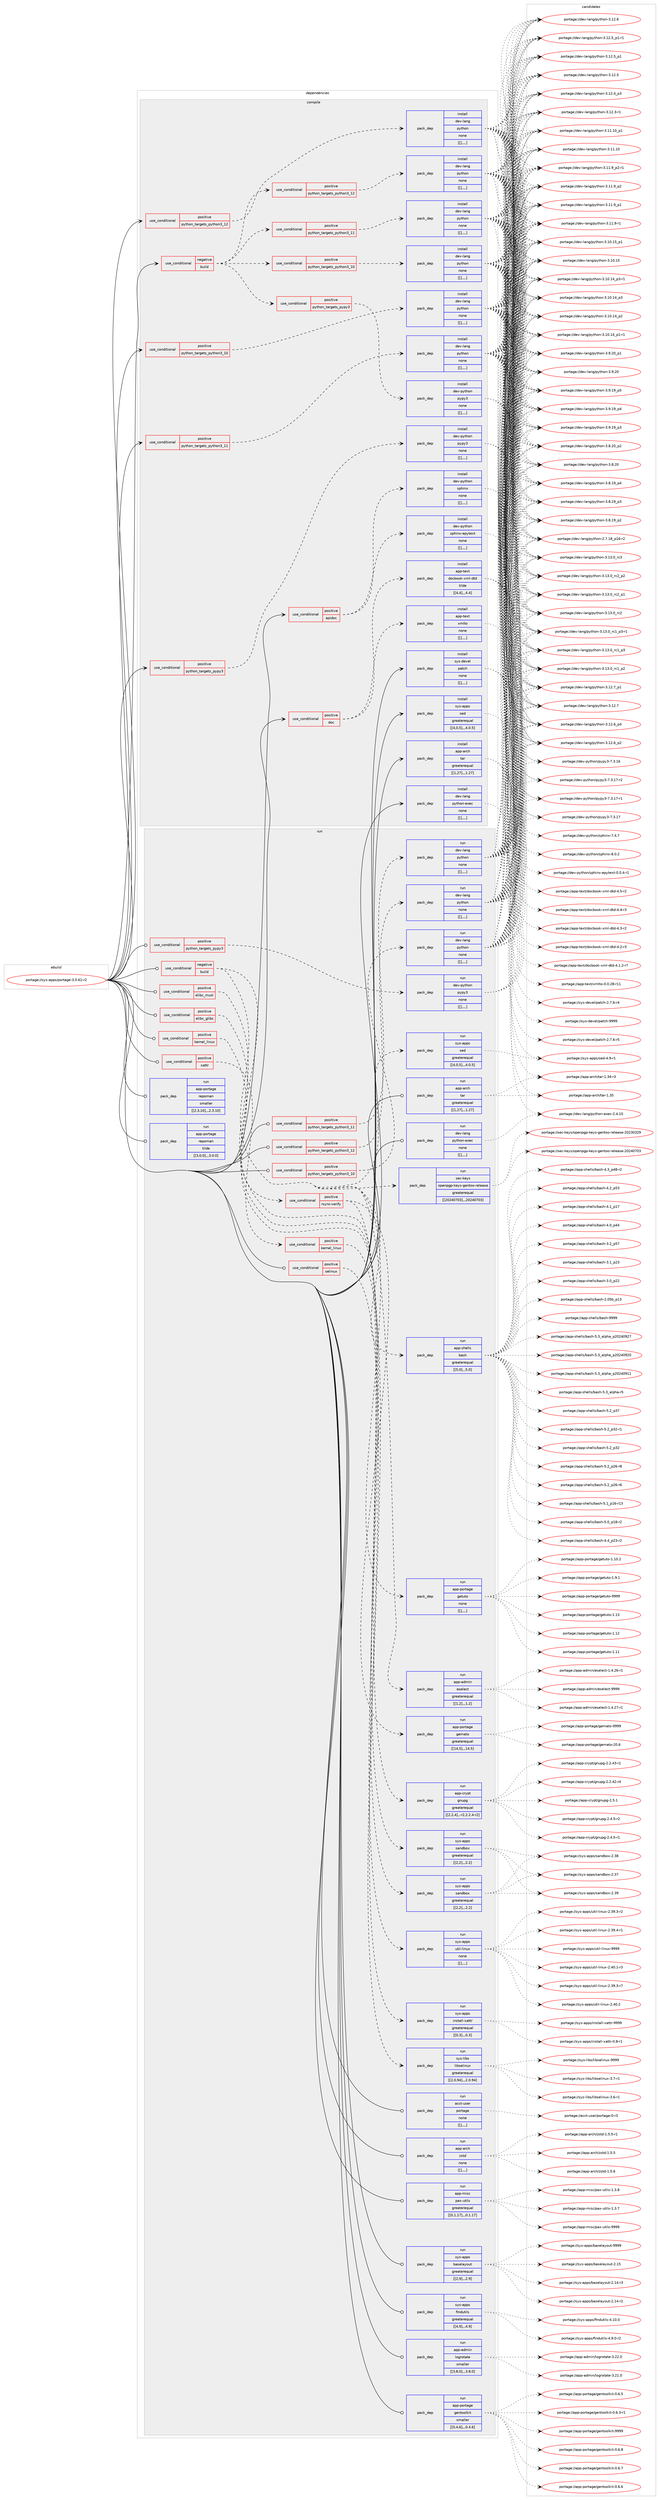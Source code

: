 digraph prolog {

# *************
# Graph options
# *************

newrank=true;
concentrate=true;
compound=true;
graph [rankdir=LR,fontname=Helvetica,fontsize=10,ranksep=1.5];#, ranksep=2.5, nodesep=0.2];
edge  [arrowhead=vee];
node  [fontname=Helvetica,fontsize=10];

# **********
# The ebuild
# **********

subgraph cluster_leftcol {
color=gray;
label=<<i>ebuild</i>>;
id [label="portage://sys-apps/portage-3.0.61-r2", color=red, width=4, href="../sys-apps/portage-3.0.61-r2.svg"];
}

# ****************
# The dependencies
# ****************

subgraph cluster_midcol {
color=gray;
label=<<i>dependencies</i>>;
subgraph cluster_compile {
fillcolor="#eeeeee";
style=filled;
label=<<i>compile</i>>;
subgraph cond2675 {
dependency7671 [label=<<TABLE BORDER="0" CELLBORDER="1" CELLSPACING="0" CELLPADDING="4"><TR><TD ROWSPAN="3" CELLPADDING="10">use_conditional</TD></TR><TR><TD>negative</TD></TR><TR><TD>build</TD></TR></TABLE>>, shape=none, color=red];
subgraph cond2676 {
dependency7672 [label=<<TABLE BORDER="0" CELLBORDER="1" CELLSPACING="0" CELLPADDING="4"><TR><TD ROWSPAN="3" CELLPADDING="10">use_conditional</TD></TR><TR><TD>positive</TD></TR><TR><TD>python_targets_pypy3</TD></TR></TABLE>>, shape=none, color=red];
subgraph pack4979 {
dependency7673 [label=<<TABLE BORDER="0" CELLBORDER="1" CELLSPACING="0" CELLPADDING="4" WIDTH="220"><TR><TD ROWSPAN="6" CELLPADDING="30">pack_dep</TD></TR><TR><TD WIDTH="110">install</TD></TR><TR><TD>dev-python</TD></TR><TR><TD>pypy3</TD></TR><TR><TD>none</TD></TR><TR><TD>[[],,,,]</TD></TR></TABLE>>, shape=none, color=blue];
}
dependency7672:e -> dependency7673:w [weight=20,style="dashed",arrowhead="vee"];
}
dependency7671:e -> dependency7672:w [weight=20,style="dashed",arrowhead="vee"];
subgraph cond2677 {
dependency7674 [label=<<TABLE BORDER="0" CELLBORDER="1" CELLSPACING="0" CELLPADDING="4"><TR><TD ROWSPAN="3" CELLPADDING="10">use_conditional</TD></TR><TR><TD>positive</TD></TR><TR><TD>python_targets_python3_10</TD></TR></TABLE>>, shape=none, color=red];
subgraph pack4980 {
dependency7675 [label=<<TABLE BORDER="0" CELLBORDER="1" CELLSPACING="0" CELLPADDING="4" WIDTH="220"><TR><TD ROWSPAN="6" CELLPADDING="30">pack_dep</TD></TR><TR><TD WIDTH="110">install</TD></TR><TR><TD>dev-lang</TD></TR><TR><TD>python</TD></TR><TR><TD>none</TD></TR><TR><TD>[[],,,,]</TD></TR></TABLE>>, shape=none, color=blue];
}
dependency7674:e -> dependency7675:w [weight=20,style="dashed",arrowhead="vee"];
}
dependency7671:e -> dependency7674:w [weight=20,style="dashed",arrowhead="vee"];
subgraph cond2678 {
dependency7676 [label=<<TABLE BORDER="0" CELLBORDER="1" CELLSPACING="0" CELLPADDING="4"><TR><TD ROWSPAN="3" CELLPADDING="10">use_conditional</TD></TR><TR><TD>positive</TD></TR><TR><TD>python_targets_python3_11</TD></TR></TABLE>>, shape=none, color=red];
subgraph pack4981 {
dependency7677 [label=<<TABLE BORDER="0" CELLBORDER="1" CELLSPACING="0" CELLPADDING="4" WIDTH="220"><TR><TD ROWSPAN="6" CELLPADDING="30">pack_dep</TD></TR><TR><TD WIDTH="110">install</TD></TR><TR><TD>dev-lang</TD></TR><TR><TD>python</TD></TR><TR><TD>none</TD></TR><TR><TD>[[],,,,]</TD></TR></TABLE>>, shape=none, color=blue];
}
dependency7676:e -> dependency7677:w [weight=20,style="dashed",arrowhead="vee"];
}
dependency7671:e -> dependency7676:w [weight=20,style="dashed",arrowhead="vee"];
subgraph cond2679 {
dependency7678 [label=<<TABLE BORDER="0" CELLBORDER="1" CELLSPACING="0" CELLPADDING="4"><TR><TD ROWSPAN="3" CELLPADDING="10">use_conditional</TD></TR><TR><TD>positive</TD></TR><TR><TD>python_targets_python3_12</TD></TR></TABLE>>, shape=none, color=red];
subgraph pack4982 {
dependency7679 [label=<<TABLE BORDER="0" CELLBORDER="1" CELLSPACING="0" CELLPADDING="4" WIDTH="220"><TR><TD ROWSPAN="6" CELLPADDING="30">pack_dep</TD></TR><TR><TD WIDTH="110">install</TD></TR><TR><TD>dev-lang</TD></TR><TR><TD>python</TD></TR><TR><TD>none</TD></TR><TR><TD>[[],,,,]</TD></TR></TABLE>>, shape=none, color=blue];
}
dependency7678:e -> dependency7679:w [weight=20,style="dashed",arrowhead="vee"];
}
dependency7671:e -> dependency7678:w [weight=20,style="dashed",arrowhead="vee"];
}
id:e -> dependency7671:w [weight=20,style="solid",arrowhead="vee"];
subgraph cond2680 {
dependency7680 [label=<<TABLE BORDER="0" CELLBORDER="1" CELLSPACING="0" CELLPADDING="4"><TR><TD ROWSPAN="3" CELLPADDING="10">use_conditional</TD></TR><TR><TD>positive</TD></TR><TR><TD>apidoc</TD></TR></TABLE>>, shape=none, color=red];
subgraph pack4983 {
dependency7681 [label=<<TABLE BORDER="0" CELLBORDER="1" CELLSPACING="0" CELLPADDING="4" WIDTH="220"><TR><TD ROWSPAN="6" CELLPADDING="30">pack_dep</TD></TR><TR><TD WIDTH="110">install</TD></TR><TR><TD>dev-python</TD></TR><TR><TD>sphinx</TD></TR><TR><TD>none</TD></TR><TR><TD>[[],,,,]</TD></TR></TABLE>>, shape=none, color=blue];
}
dependency7680:e -> dependency7681:w [weight=20,style="dashed",arrowhead="vee"];
subgraph pack4984 {
dependency7682 [label=<<TABLE BORDER="0" CELLBORDER="1" CELLSPACING="0" CELLPADDING="4" WIDTH="220"><TR><TD ROWSPAN="6" CELLPADDING="30">pack_dep</TD></TR><TR><TD WIDTH="110">install</TD></TR><TR><TD>dev-python</TD></TR><TR><TD>sphinx-epytext</TD></TR><TR><TD>none</TD></TR><TR><TD>[[],,,,]</TD></TR></TABLE>>, shape=none, color=blue];
}
dependency7680:e -> dependency7682:w [weight=20,style="dashed",arrowhead="vee"];
}
id:e -> dependency7680:w [weight=20,style="solid",arrowhead="vee"];
subgraph cond2681 {
dependency7683 [label=<<TABLE BORDER="0" CELLBORDER="1" CELLSPACING="0" CELLPADDING="4"><TR><TD ROWSPAN="3" CELLPADDING="10">use_conditional</TD></TR><TR><TD>positive</TD></TR><TR><TD>doc</TD></TR></TABLE>>, shape=none, color=red];
subgraph pack4985 {
dependency7684 [label=<<TABLE BORDER="0" CELLBORDER="1" CELLSPACING="0" CELLPADDING="4" WIDTH="220"><TR><TD ROWSPAN="6" CELLPADDING="30">pack_dep</TD></TR><TR><TD WIDTH="110">install</TD></TR><TR><TD>app-text</TD></TR><TR><TD>docbook-xml-dtd</TD></TR><TR><TD>tilde</TD></TR><TR><TD>[[4,4],,,4.4]</TD></TR></TABLE>>, shape=none, color=blue];
}
dependency7683:e -> dependency7684:w [weight=20,style="dashed",arrowhead="vee"];
subgraph pack4986 {
dependency7685 [label=<<TABLE BORDER="0" CELLBORDER="1" CELLSPACING="0" CELLPADDING="4" WIDTH="220"><TR><TD ROWSPAN="6" CELLPADDING="30">pack_dep</TD></TR><TR><TD WIDTH="110">install</TD></TR><TR><TD>app-text</TD></TR><TR><TD>xmlto</TD></TR><TR><TD>none</TD></TR><TR><TD>[[],,,,]</TD></TR></TABLE>>, shape=none, color=blue];
}
dependency7683:e -> dependency7685:w [weight=20,style="dashed",arrowhead="vee"];
}
id:e -> dependency7683:w [weight=20,style="solid",arrowhead="vee"];
subgraph cond2682 {
dependency7686 [label=<<TABLE BORDER="0" CELLBORDER="1" CELLSPACING="0" CELLPADDING="4"><TR><TD ROWSPAN="3" CELLPADDING="10">use_conditional</TD></TR><TR><TD>positive</TD></TR><TR><TD>python_targets_pypy3</TD></TR></TABLE>>, shape=none, color=red];
subgraph pack4987 {
dependency7687 [label=<<TABLE BORDER="0" CELLBORDER="1" CELLSPACING="0" CELLPADDING="4" WIDTH="220"><TR><TD ROWSPAN="6" CELLPADDING="30">pack_dep</TD></TR><TR><TD WIDTH="110">install</TD></TR><TR><TD>dev-python</TD></TR><TR><TD>pypy3</TD></TR><TR><TD>none</TD></TR><TR><TD>[[],,,,]</TD></TR></TABLE>>, shape=none, color=blue];
}
dependency7686:e -> dependency7687:w [weight=20,style="dashed",arrowhead="vee"];
}
id:e -> dependency7686:w [weight=20,style="solid",arrowhead="vee"];
subgraph cond2683 {
dependency7688 [label=<<TABLE BORDER="0" CELLBORDER="1" CELLSPACING="0" CELLPADDING="4"><TR><TD ROWSPAN="3" CELLPADDING="10">use_conditional</TD></TR><TR><TD>positive</TD></TR><TR><TD>python_targets_python3_10</TD></TR></TABLE>>, shape=none, color=red];
subgraph pack4988 {
dependency7689 [label=<<TABLE BORDER="0" CELLBORDER="1" CELLSPACING="0" CELLPADDING="4" WIDTH="220"><TR><TD ROWSPAN="6" CELLPADDING="30">pack_dep</TD></TR><TR><TD WIDTH="110">install</TD></TR><TR><TD>dev-lang</TD></TR><TR><TD>python</TD></TR><TR><TD>none</TD></TR><TR><TD>[[],,,,]</TD></TR></TABLE>>, shape=none, color=blue];
}
dependency7688:e -> dependency7689:w [weight=20,style="dashed",arrowhead="vee"];
}
id:e -> dependency7688:w [weight=20,style="solid",arrowhead="vee"];
subgraph cond2684 {
dependency7690 [label=<<TABLE BORDER="0" CELLBORDER="1" CELLSPACING="0" CELLPADDING="4"><TR><TD ROWSPAN="3" CELLPADDING="10">use_conditional</TD></TR><TR><TD>positive</TD></TR><TR><TD>python_targets_python3_11</TD></TR></TABLE>>, shape=none, color=red];
subgraph pack4989 {
dependency7691 [label=<<TABLE BORDER="0" CELLBORDER="1" CELLSPACING="0" CELLPADDING="4" WIDTH="220"><TR><TD ROWSPAN="6" CELLPADDING="30">pack_dep</TD></TR><TR><TD WIDTH="110">install</TD></TR><TR><TD>dev-lang</TD></TR><TR><TD>python</TD></TR><TR><TD>none</TD></TR><TR><TD>[[],,,,]</TD></TR></TABLE>>, shape=none, color=blue];
}
dependency7690:e -> dependency7691:w [weight=20,style="dashed",arrowhead="vee"];
}
id:e -> dependency7690:w [weight=20,style="solid",arrowhead="vee"];
subgraph cond2685 {
dependency7692 [label=<<TABLE BORDER="0" CELLBORDER="1" CELLSPACING="0" CELLPADDING="4"><TR><TD ROWSPAN="3" CELLPADDING="10">use_conditional</TD></TR><TR><TD>positive</TD></TR><TR><TD>python_targets_python3_12</TD></TR></TABLE>>, shape=none, color=red];
subgraph pack4990 {
dependency7693 [label=<<TABLE BORDER="0" CELLBORDER="1" CELLSPACING="0" CELLPADDING="4" WIDTH="220"><TR><TD ROWSPAN="6" CELLPADDING="30">pack_dep</TD></TR><TR><TD WIDTH="110">install</TD></TR><TR><TD>dev-lang</TD></TR><TR><TD>python</TD></TR><TR><TD>none</TD></TR><TR><TD>[[],,,,]</TD></TR></TABLE>>, shape=none, color=blue];
}
dependency7692:e -> dependency7693:w [weight=20,style="dashed",arrowhead="vee"];
}
id:e -> dependency7692:w [weight=20,style="solid",arrowhead="vee"];
subgraph pack4991 {
dependency7694 [label=<<TABLE BORDER="0" CELLBORDER="1" CELLSPACING="0" CELLPADDING="4" WIDTH="220"><TR><TD ROWSPAN="6" CELLPADDING="30">pack_dep</TD></TR><TR><TD WIDTH="110">install</TD></TR><TR><TD>app-arch</TD></TR><TR><TD>tar</TD></TR><TR><TD>greaterequal</TD></TR><TR><TD>[[1,27],,,1.27]</TD></TR></TABLE>>, shape=none, color=blue];
}
id:e -> dependency7694:w [weight=20,style="solid",arrowhead="vee"];
subgraph pack4992 {
dependency7695 [label=<<TABLE BORDER="0" CELLBORDER="1" CELLSPACING="0" CELLPADDING="4" WIDTH="220"><TR><TD ROWSPAN="6" CELLPADDING="30">pack_dep</TD></TR><TR><TD WIDTH="110">install</TD></TR><TR><TD>dev-lang</TD></TR><TR><TD>python-exec</TD></TR><TR><TD>none</TD></TR><TR><TD>[[],,,,]</TD></TR></TABLE>>, shape=none, color=blue];
}
id:e -> dependency7695:w [weight=20,style="solid",arrowhead="vee"];
subgraph pack4993 {
dependency7696 [label=<<TABLE BORDER="0" CELLBORDER="1" CELLSPACING="0" CELLPADDING="4" WIDTH="220"><TR><TD ROWSPAN="6" CELLPADDING="30">pack_dep</TD></TR><TR><TD WIDTH="110">install</TD></TR><TR><TD>sys-apps</TD></TR><TR><TD>sed</TD></TR><TR><TD>greaterequal</TD></TR><TR><TD>[[4,0,5],,,4.0.5]</TD></TR></TABLE>>, shape=none, color=blue];
}
id:e -> dependency7696:w [weight=20,style="solid",arrowhead="vee"];
subgraph pack4994 {
dependency7697 [label=<<TABLE BORDER="0" CELLBORDER="1" CELLSPACING="0" CELLPADDING="4" WIDTH="220"><TR><TD ROWSPAN="6" CELLPADDING="30">pack_dep</TD></TR><TR><TD WIDTH="110">install</TD></TR><TR><TD>sys-devel</TD></TR><TR><TD>patch</TD></TR><TR><TD>none</TD></TR><TR><TD>[[],,,,]</TD></TR></TABLE>>, shape=none, color=blue];
}
id:e -> dependency7697:w [weight=20,style="solid",arrowhead="vee"];
}
subgraph cluster_compileandrun {
fillcolor="#eeeeee";
style=filled;
label=<<i>compile and run</i>>;
}
subgraph cluster_run {
fillcolor="#eeeeee";
style=filled;
label=<<i>run</i>>;
subgraph cond2686 {
dependency7698 [label=<<TABLE BORDER="0" CELLBORDER="1" CELLSPACING="0" CELLPADDING="4"><TR><TD ROWSPAN="3" CELLPADDING="10">use_conditional</TD></TR><TR><TD>negative</TD></TR><TR><TD>build</TD></TR></TABLE>>, shape=none, color=red];
subgraph pack4995 {
dependency7699 [label=<<TABLE BORDER="0" CELLBORDER="1" CELLSPACING="0" CELLPADDING="4" WIDTH="220"><TR><TD ROWSPAN="6" CELLPADDING="30">pack_dep</TD></TR><TR><TD WIDTH="110">run</TD></TR><TR><TD>app-admin</TD></TR><TR><TD>eselect</TD></TR><TR><TD>greaterequal</TD></TR><TR><TD>[[1,2],,,1.2]</TD></TR></TABLE>>, shape=none, color=blue];
}
dependency7698:e -> dependency7699:w [weight=20,style="dashed",arrowhead="vee"];
subgraph pack4996 {
dependency7700 [label=<<TABLE BORDER="0" CELLBORDER="1" CELLSPACING="0" CELLPADDING="4" WIDTH="220"><TR><TD ROWSPAN="6" CELLPADDING="30">pack_dep</TD></TR><TR><TD WIDTH="110">run</TD></TR><TR><TD>app-portage</TD></TR><TR><TD>getuto</TD></TR><TR><TD>none</TD></TR><TR><TD>[[],,,,]</TD></TR></TABLE>>, shape=none, color=blue];
}
dependency7698:e -> dependency7700:w [weight=20,style="dashed",arrowhead="vee"];
subgraph pack4997 {
dependency7701 [label=<<TABLE BORDER="0" CELLBORDER="1" CELLSPACING="0" CELLPADDING="4" WIDTH="220"><TR><TD ROWSPAN="6" CELLPADDING="30">pack_dep</TD></TR><TR><TD WIDTH="110">run</TD></TR><TR><TD>app-shells</TD></TR><TR><TD>bash</TD></TR><TR><TD>greaterequal</TD></TR><TR><TD>[[5,0],,,5.0]</TD></TR></TABLE>>, shape=none, color=blue];
}
dependency7698:e -> dependency7701:w [weight=20,style="dashed",arrowhead="vee"];
subgraph pack4998 {
dependency7702 [label=<<TABLE BORDER="0" CELLBORDER="1" CELLSPACING="0" CELLPADDING="4" WIDTH="220"><TR><TD ROWSPAN="6" CELLPADDING="30">pack_dep</TD></TR><TR><TD WIDTH="110">run</TD></TR><TR><TD>sec-keys</TD></TR><TR><TD>openpgp-keys-gentoo-release</TD></TR><TR><TD>greaterequal</TD></TR><TR><TD>[[20240703],,,20240703]</TD></TR></TABLE>>, shape=none, color=blue];
}
dependency7698:e -> dependency7702:w [weight=20,style="dashed",arrowhead="vee"];
subgraph pack4999 {
dependency7703 [label=<<TABLE BORDER="0" CELLBORDER="1" CELLSPACING="0" CELLPADDING="4" WIDTH="220"><TR><TD ROWSPAN="6" CELLPADDING="30">pack_dep</TD></TR><TR><TD WIDTH="110">run</TD></TR><TR><TD>sys-apps</TD></TR><TR><TD>sed</TD></TR><TR><TD>greaterequal</TD></TR><TR><TD>[[4,0,5],,,4.0.5]</TD></TR></TABLE>>, shape=none, color=blue];
}
dependency7698:e -> dependency7703:w [weight=20,style="dashed",arrowhead="vee"];
subgraph cond2687 {
dependency7704 [label=<<TABLE BORDER="0" CELLBORDER="1" CELLSPACING="0" CELLPADDING="4"><TR><TD ROWSPAN="3" CELLPADDING="10">use_conditional</TD></TR><TR><TD>positive</TD></TR><TR><TD>rsync-verify</TD></TR></TABLE>>, shape=none, color=red];
subgraph pack5000 {
dependency7705 [label=<<TABLE BORDER="0" CELLBORDER="1" CELLSPACING="0" CELLPADDING="4" WIDTH="220"><TR><TD ROWSPAN="6" CELLPADDING="30">pack_dep</TD></TR><TR><TD WIDTH="110">run</TD></TR><TR><TD>app-crypt</TD></TR><TR><TD>gnupg</TD></TR><TR><TD>greaterequal</TD></TR><TR><TD>[[2,2,4],,-r2,2.2.4-r2]</TD></TR></TABLE>>, shape=none, color=blue];
}
dependency7704:e -> dependency7705:w [weight=20,style="dashed",arrowhead="vee"];
subgraph pack5001 {
dependency7706 [label=<<TABLE BORDER="0" CELLBORDER="1" CELLSPACING="0" CELLPADDING="4" WIDTH="220"><TR><TD ROWSPAN="6" CELLPADDING="30">pack_dep</TD></TR><TR><TD WIDTH="110">run</TD></TR><TR><TD>app-portage</TD></TR><TR><TD>gemato</TD></TR><TR><TD>greaterequal</TD></TR><TR><TD>[[14,5],,,14.5]</TD></TR></TABLE>>, shape=none, color=blue];
}
dependency7704:e -> dependency7706:w [weight=20,style="dashed",arrowhead="vee"];
}
dependency7698:e -> dependency7704:w [weight=20,style="dashed",arrowhead="vee"];
}
id:e -> dependency7698:w [weight=20,style="solid",arrowhead="odot"];
subgraph cond2688 {
dependency7707 [label=<<TABLE BORDER="0" CELLBORDER="1" CELLSPACING="0" CELLPADDING="4"><TR><TD ROWSPAN="3" CELLPADDING="10">use_conditional</TD></TR><TR><TD>positive</TD></TR><TR><TD>elibc_glibc</TD></TR></TABLE>>, shape=none, color=red];
subgraph pack5002 {
dependency7708 [label=<<TABLE BORDER="0" CELLBORDER="1" CELLSPACING="0" CELLPADDING="4" WIDTH="220"><TR><TD ROWSPAN="6" CELLPADDING="30">pack_dep</TD></TR><TR><TD WIDTH="110">run</TD></TR><TR><TD>sys-apps</TD></TR><TR><TD>sandbox</TD></TR><TR><TD>greaterequal</TD></TR><TR><TD>[[2,2],,,2.2]</TD></TR></TABLE>>, shape=none, color=blue];
}
dependency7707:e -> dependency7708:w [weight=20,style="dashed",arrowhead="vee"];
}
id:e -> dependency7707:w [weight=20,style="solid",arrowhead="odot"];
subgraph cond2689 {
dependency7709 [label=<<TABLE BORDER="0" CELLBORDER="1" CELLSPACING="0" CELLPADDING="4"><TR><TD ROWSPAN="3" CELLPADDING="10">use_conditional</TD></TR><TR><TD>positive</TD></TR><TR><TD>elibc_musl</TD></TR></TABLE>>, shape=none, color=red];
subgraph pack5003 {
dependency7710 [label=<<TABLE BORDER="0" CELLBORDER="1" CELLSPACING="0" CELLPADDING="4" WIDTH="220"><TR><TD ROWSPAN="6" CELLPADDING="30">pack_dep</TD></TR><TR><TD WIDTH="110">run</TD></TR><TR><TD>sys-apps</TD></TR><TR><TD>sandbox</TD></TR><TR><TD>greaterequal</TD></TR><TR><TD>[[2,2],,,2.2]</TD></TR></TABLE>>, shape=none, color=blue];
}
dependency7709:e -> dependency7710:w [weight=20,style="dashed",arrowhead="vee"];
}
id:e -> dependency7709:w [weight=20,style="solid",arrowhead="odot"];
subgraph cond2690 {
dependency7711 [label=<<TABLE BORDER="0" CELLBORDER="1" CELLSPACING="0" CELLPADDING="4"><TR><TD ROWSPAN="3" CELLPADDING="10">use_conditional</TD></TR><TR><TD>positive</TD></TR><TR><TD>kernel_linux</TD></TR></TABLE>>, shape=none, color=red];
subgraph pack5004 {
dependency7712 [label=<<TABLE BORDER="0" CELLBORDER="1" CELLSPACING="0" CELLPADDING="4" WIDTH="220"><TR><TD ROWSPAN="6" CELLPADDING="30">pack_dep</TD></TR><TR><TD WIDTH="110">run</TD></TR><TR><TD>sys-apps</TD></TR><TR><TD>util-linux</TD></TR><TR><TD>none</TD></TR><TR><TD>[[],,,,]</TD></TR></TABLE>>, shape=none, color=blue];
}
dependency7711:e -> dependency7712:w [weight=20,style="dashed",arrowhead="vee"];
}
id:e -> dependency7711:w [weight=20,style="solid",arrowhead="odot"];
subgraph cond2691 {
dependency7713 [label=<<TABLE BORDER="0" CELLBORDER="1" CELLSPACING="0" CELLPADDING="4"><TR><TD ROWSPAN="3" CELLPADDING="10">use_conditional</TD></TR><TR><TD>positive</TD></TR><TR><TD>python_targets_pypy3</TD></TR></TABLE>>, shape=none, color=red];
subgraph pack5005 {
dependency7714 [label=<<TABLE BORDER="0" CELLBORDER="1" CELLSPACING="0" CELLPADDING="4" WIDTH="220"><TR><TD ROWSPAN="6" CELLPADDING="30">pack_dep</TD></TR><TR><TD WIDTH="110">run</TD></TR><TR><TD>dev-python</TD></TR><TR><TD>pypy3</TD></TR><TR><TD>none</TD></TR><TR><TD>[[],,,,]</TD></TR></TABLE>>, shape=none, color=blue];
}
dependency7713:e -> dependency7714:w [weight=20,style="dashed",arrowhead="vee"];
}
id:e -> dependency7713:w [weight=20,style="solid",arrowhead="odot"];
subgraph cond2692 {
dependency7715 [label=<<TABLE BORDER="0" CELLBORDER="1" CELLSPACING="0" CELLPADDING="4"><TR><TD ROWSPAN="3" CELLPADDING="10">use_conditional</TD></TR><TR><TD>positive</TD></TR><TR><TD>python_targets_python3_10</TD></TR></TABLE>>, shape=none, color=red];
subgraph pack5006 {
dependency7716 [label=<<TABLE BORDER="0" CELLBORDER="1" CELLSPACING="0" CELLPADDING="4" WIDTH="220"><TR><TD ROWSPAN="6" CELLPADDING="30">pack_dep</TD></TR><TR><TD WIDTH="110">run</TD></TR><TR><TD>dev-lang</TD></TR><TR><TD>python</TD></TR><TR><TD>none</TD></TR><TR><TD>[[],,,,]</TD></TR></TABLE>>, shape=none, color=blue];
}
dependency7715:e -> dependency7716:w [weight=20,style="dashed",arrowhead="vee"];
}
id:e -> dependency7715:w [weight=20,style="solid",arrowhead="odot"];
subgraph cond2693 {
dependency7717 [label=<<TABLE BORDER="0" CELLBORDER="1" CELLSPACING="0" CELLPADDING="4"><TR><TD ROWSPAN="3" CELLPADDING="10">use_conditional</TD></TR><TR><TD>positive</TD></TR><TR><TD>python_targets_python3_11</TD></TR></TABLE>>, shape=none, color=red];
subgraph pack5007 {
dependency7718 [label=<<TABLE BORDER="0" CELLBORDER="1" CELLSPACING="0" CELLPADDING="4" WIDTH="220"><TR><TD ROWSPAN="6" CELLPADDING="30">pack_dep</TD></TR><TR><TD WIDTH="110">run</TD></TR><TR><TD>dev-lang</TD></TR><TR><TD>python</TD></TR><TR><TD>none</TD></TR><TR><TD>[[],,,,]</TD></TR></TABLE>>, shape=none, color=blue];
}
dependency7717:e -> dependency7718:w [weight=20,style="dashed",arrowhead="vee"];
}
id:e -> dependency7717:w [weight=20,style="solid",arrowhead="odot"];
subgraph cond2694 {
dependency7719 [label=<<TABLE BORDER="0" CELLBORDER="1" CELLSPACING="0" CELLPADDING="4"><TR><TD ROWSPAN="3" CELLPADDING="10">use_conditional</TD></TR><TR><TD>positive</TD></TR><TR><TD>python_targets_python3_12</TD></TR></TABLE>>, shape=none, color=red];
subgraph pack5008 {
dependency7720 [label=<<TABLE BORDER="0" CELLBORDER="1" CELLSPACING="0" CELLPADDING="4" WIDTH="220"><TR><TD ROWSPAN="6" CELLPADDING="30">pack_dep</TD></TR><TR><TD WIDTH="110">run</TD></TR><TR><TD>dev-lang</TD></TR><TR><TD>python</TD></TR><TR><TD>none</TD></TR><TR><TD>[[],,,,]</TD></TR></TABLE>>, shape=none, color=blue];
}
dependency7719:e -> dependency7720:w [weight=20,style="dashed",arrowhead="vee"];
}
id:e -> dependency7719:w [weight=20,style="solid",arrowhead="odot"];
subgraph cond2695 {
dependency7721 [label=<<TABLE BORDER="0" CELLBORDER="1" CELLSPACING="0" CELLPADDING="4"><TR><TD ROWSPAN="3" CELLPADDING="10">use_conditional</TD></TR><TR><TD>positive</TD></TR><TR><TD>selinux</TD></TR></TABLE>>, shape=none, color=red];
subgraph pack5009 {
dependency7722 [label=<<TABLE BORDER="0" CELLBORDER="1" CELLSPACING="0" CELLPADDING="4" WIDTH="220"><TR><TD ROWSPAN="6" CELLPADDING="30">pack_dep</TD></TR><TR><TD WIDTH="110">run</TD></TR><TR><TD>sys-libs</TD></TR><TR><TD>libselinux</TD></TR><TR><TD>greaterequal</TD></TR><TR><TD>[[2,0,94],,,2.0.94]</TD></TR></TABLE>>, shape=none, color=blue];
}
dependency7721:e -> dependency7722:w [weight=20,style="dashed",arrowhead="vee"];
}
id:e -> dependency7721:w [weight=20,style="solid",arrowhead="odot"];
subgraph cond2696 {
dependency7723 [label=<<TABLE BORDER="0" CELLBORDER="1" CELLSPACING="0" CELLPADDING="4"><TR><TD ROWSPAN="3" CELLPADDING="10">use_conditional</TD></TR><TR><TD>positive</TD></TR><TR><TD>xattr</TD></TR></TABLE>>, shape=none, color=red];
subgraph cond2697 {
dependency7724 [label=<<TABLE BORDER="0" CELLBORDER="1" CELLSPACING="0" CELLPADDING="4"><TR><TD ROWSPAN="3" CELLPADDING="10">use_conditional</TD></TR><TR><TD>positive</TD></TR><TR><TD>kernel_linux</TD></TR></TABLE>>, shape=none, color=red];
subgraph pack5010 {
dependency7725 [label=<<TABLE BORDER="0" CELLBORDER="1" CELLSPACING="0" CELLPADDING="4" WIDTH="220"><TR><TD ROWSPAN="6" CELLPADDING="30">pack_dep</TD></TR><TR><TD WIDTH="110">run</TD></TR><TR><TD>sys-apps</TD></TR><TR><TD>install-xattr</TD></TR><TR><TD>greaterequal</TD></TR><TR><TD>[[0,3],,,0.3]</TD></TR></TABLE>>, shape=none, color=blue];
}
dependency7724:e -> dependency7725:w [weight=20,style="dashed",arrowhead="vee"];
}
dependency7723:e -> dependency7724:w [weight=20,style="dashed",arrowhead="vee"];
}
id:e -> dependency7723:w [weight=20,style="solid",arrowhead="odot"];
subgraph pack5011 {
dependency7726 [label=<<TABLE BORDER="0" CELLBORDER="1" CELLSPACING="0" CELLPADDING="4" WIDTH="220"><TR><TD ROWSPAN="6" CELLPADDING="30">pack_dep</TD></TR><TR><TD WIDTH="110">run</TD></TR><TR><TD>acct-user</TD></TR><TR><TD>portage</TD></TR><TR><TD>none</TD></TR><TR><TD>[[],,,,]</TD></TR></TABLE>>, shape=none, color=blue];
}
id:e -> dependency7726:w [weight=20,style="solid",arrowhead="odot"];
subgraph pack5012 {
dependency7727 [label=<<TABLE BORDER="0" CELLBORDER="1" CELLSPACING="0" CELLPADDING="4" WIDTH="220"><TR><TD ROWSPAN="6" CELLPADDING="30">pack_dep</TD></TR><TR><TD WIDTH="110">run</TD></TR><TR><TD>app-arch</TD></TR><TR><TD>tar</TD></TR><TR><TD>greaterequal</TD></TR><TR><TD>[[1,27],,,1.27]</TD></TR></TABLE>>, shape=none, color=blue];
}
id:e -> dependency7727:w [weight=20,style="solid",arrowhead="odot"];
subgraph pack5013 {
dependency7728 [label=<<TABLE BORDER="0" CELLBORDER="1" CELLSPACING="0" CELLPADDING="4" WIDTH="220"><TR><TD ROWSPAN="6" CELLPADDING="30">pack_dep</TD></TR><TR><TD WIDTH="110">run</TD></TR><TR><TD>app-arch</TD></TR><TR><TD>zstd</TD></TR><TR><TD>none</TD></TR><TR><TD>[[],,,,]</TD></TR></TABLE>>, shape=none, color=blue];
}
id:e -> dependency7728:w [weight=20,style="solid",arrowhead="odot"];
subgraph pack5014 {
dependency7729 [label=<<TABLE BORDER="0" CELLBORDER="1" CELLSPACING="0" CELLPADDING="4" WIDTH="220"><TR><TD ROWSPAN="6" CELLPADDING="30">pack_dep</TD></TR><TR><TD WIDTH="110">run</TD></TR><TR><TD>app-misc</TD></TR><TR><TD>pax-utils</TD></TR><TR><TD>greaterequal</TD></TR><TR><TD>[[0,1,17],,,0.1.17]</TD></TR></TABLE>>, shape=none, color=blue];
}
id:e -> dependency7729:w [weight=20,style="solid",arrowhead="odot"];
subgraph pack5015 {
dependency7730 [label=<<TABLE BORDER="0" CELLBORDER="1" CELLSPACING="0" CELLPADDING="4" WIDTH="220"><TR><TD ROWSPAN="6" CELLPADDING="30">pack_dep</TD></TR><TR><TD WIDTH="110">run</TD></TR><TR><TD>dev-lang</TD></TR><TR><TD>python-exec</TD></TR><TR><TD>none</TD></TR><TR><TD>[[],,,,]</TD></TR></TABLE>>, shape=none, color=blue];
}
id:e -> dependency7730:w [weight=20,style="solid",arrowhead="odot"];
subgraph pack5016 {
dependency7731 [label=<<TABLE BORDER="0" CELLBORDER="1" CELLSPACING="0" CELLPADDING="4" WIDTH="220"><TR><TD ROWSPAN="6" CELLPADDING="30">pack_dep</TD></TR><TR><TD WIDTH="110">run</TD></TR><TR><TD>sys-apps</TD></TR><TR><TD>baselayout</TD></TR><TR><TD>greaterequal</TD></TR><TR><TD>[[2,9],,,2.9]</TD></TR></TABLE>>, shape=none, color=blue];
}
id:e -> dependency7731:w [weight=20,style="solid",arrowhead="odot"];
subgraph pack5017 {
dependency7732 [label=<<TABLE BORDER="0" CELLBORDER="1" CELLSPACING="0" CELLPADDING="4" WIDTH="220"><TR><TD ROWSPAN="6" CELLPADDING="30">pack_dep</TD></TR><TR><TD WIDTH="110">run</TD></TR><TR><TD>sys-apps</TD></TR><TR><TD>findutils</TD></TR><TR><TD>greaterequal</TD></TR><TR><TD>[[4,9],,,4.9]</TD></TR></TABLE>>, shape=none, color=blue];
}
id:e -> dependency7732:w [weight=20,style="solid",arrowhead="odot"];
subgraph pack5018 {
dependency7733 [label=<<TABLE BORDER="0" CELLBORDER="1" CELLSPACING="0" CELLPADDING="4" WIDTH="220"><TR><TD ROWSPAN="6" CELLPADDING="30">pack_dep</TD></TR><TR><TD WIDTH="110">run</TD></TR><TR><TD>app-admin</TD></TR><TR><TD>logrotate</TD></TR><TR><TD>smaller</TD></TR><TR><TD>[[3,8,0],,,3.8.0]</TD></TR></TABLE>>, shape=none, color=blue];
}
id:e -> dependency7733:w [weight=20,style="solid",arrowhead="odot"];
subgraph pack5019 {
dependency7734 [label=<<TABLE BORDER="0" CELLBORDER="1" CELLSPACING="0" CELLPADDING="4" WIDTH="220"><TR><TD ROWSPAN="6" CELLPADDING="30">pack_dep</TD></TR><TR><TD WIDTH="110">run</TD></TR><TR><TD>app-portage</TD></TR><TR><TD>gentoolkit</TD></TR><TR><TD>smaller</TD></TR><TR><TD>[[0,4,6],,,0.4.6]</TD></TR></TABLE>>, shape=none, color=blue];
}
id:e -> dependency7734:w [weight=20,style="solid",arrowhead="odot"];
subgraph pack5020 {
dependency7735 [label=<<TABLE BORDER="0" CELLBORDER="1" CELLSPACING="0" CELLPADDING="4" WIDTH="220"><TR><TD ROWSPAN="6" CELLPADDING="30">pack_dep</TD></TR><TR><TD WIDTH="110">run</TD></TR><TR><TD>app-portage</TD></TR><TR><TD>repoman</TD></TR><TR><TD>smaller</TD></TR><TR><TD>[[2,3,10],,,2.3.10]</TD></TR></TABLE>>, shape=none, color=blue];
}
id:e -> dependency7735:w [weight=20,style="solid",arrowhead="odot"];
subgraph pack5021 {
dependency7736 [label=<<TABLE BORDER="0" CELLBORDER="1" CELLSPACING="0" CELLPADDING="4" WIDTH="220"><TR><TD ROWSPAN="6" CELLPADDING="30">pack_dep</TD></TR><TR><TD WIDTH="110">run</TD></TR><TR><TD>app-portage</TD></TR><TR><TD>repoman</TD></TR><TR><TD>tilde</TD></TR><TR><TD>[[3,0,0],,,3.0.0]</TD></TR></TABLE>>, shape=none, color=blue];
}
id:e -> dependency7736:w [weight=20,style="solid",arrowhead="odot"];
}
}

# **************
# The candidates
# **************

subgraph cluster_choices {
rank=same;
color=gray;
label=<<i>candidates</i>>;

subgraph choice4979 {
color=black;
nodesep=1;
choice100101118451121211161041111104711212111212151455546514649554511450 [label="portage://dev-python/pypy3-7.3.17-r2", color=red, width=4,href="../dev-python/pypy3-7.3.17-r2.svg"];
choice100101118451121211161041111104711212111212151455546514649554511449 [label="portage://dev-python/pypy3-7.3.17-r1", color=red, width=4,href="../dev-python/pypy3-7.3.17-r1.svg"];
choice10010111845112121116104111110471121211121215145554651464955 [label="portage://dev-python/pypy3-7.3.17", color=red, width=4,href="../dev-python/pypy3-7.3.17.svg"];
choice10010111845112121116104111110471121211121215145554651464954 [label="portage://dev-python/pypy3-7.3.16", color=red, width=4,href="../dev-python/pypy3-7.3.16.svg"];
dependency7673:e -> choice100101118451121211161041111104711212111212151455546514649554511450:w [style=dotted,weight="100"];
dependency7673:e -> choice100101118451121211161041111104711212111212151455546514649554511449:w [style=dotted,weight="100"];
dependency7673:e -> choice10010111845112121116104111110471121211121215145554651464955:w [style=dotted,weight="100"];
dependency7673:e -> choice10010111845112121116104111110471121211121215145554651464954:w [style=dotted,weight="100"];
}
subgraph choice4980 {
color=black;
nodesep=1;
choice10010111845108971101034711212111610411111045514649514648951149951 [label="portage://dev-lang/python-3.13.0_rc3", color=red, width=4,href="../dev-lang/python-3.13.0_rc3.svg"];
choice100101118451089711010347112121116104111110455146495146489511499509511250 [label="portage://dev-lang/python-3.13.0_rc2_p2", color=red, width=4,href="../dev-lang/python-3.13.0_rc2_p2.svg"];
choice100101118451089711010347112121116104111110455146495146489511499509511249 [label="portage://dev-lang/python-3.13.0_rc2_p1", color=red, width=4,href="../dev-lang/python-3.13.0_rc2_p1.svg"];
choice10010111845108971101034711212111610411111045514649514648951149950 [label="portage://dev-lang/python-3.13.0_rc2", color=red, width=4,href="../dev-lang/python-3.13.0_rc2.svg"];
choice1001011184510897110103471121211161041111104551464951464895114994995112514511449 [label="portage://dev-lang/python-3.13.0_rc1_p3-r1", color=red, width=4,href="../dev-lang/python-3.13.0_rc1_p3-r1.svg"];
choice100101118451089711010347112121116104111110455146495146489511499499511251 [label="portage://dev-lang/python-3.13.0_rc1_p3", color=red, width=4,href="../dev-lang/python-3.13.0_rc1_p3.svg"];
choice100101118451089711010347112121116104111110455146495146489511499499511250 [label="portage://dev-lang/python-3.13.0_rc1_p2", color=red, width=4,href="../dev-lang/python-3.13.0_rc1_p2.svg"];
choice100101118451089711010347112121116104111110455146495046559511249 [label="portage://dev-lang/python-3.12.7_p1", color=red, width=4,href="../dev-lang/python-3.12.7_p1.svg"];
choice10010111845108971101034711212111610411111045514649504655 [label="portage://dev-lang/python-3.12.7", color=red, width=4,href="../dev-lang/python-3.12.7.svg"];
choice100101118451089711010347112121116104111110455146495046549511252 [label="portage://dev-lang/python-3.12.6_p4", color=red, width=4,href="../dev-lang/python-3.12.6_p4.svg"];
choice100101118451089711010347112121116104111110455146495046549511250 [label="portage://dev-lang/python-3.12.6_p2", color=red, width=4,href="../dev-lang/python-3.12.6_p2.svg"];
choice10010111845108971101034711212111610411111045514649504654 [label="portage://dev-lang/python-3.12.6", color=red, width=4,href="../dev-lang/python-3.12.6.svg"];
choice1001011184510897110103471121211161041111104551464950465395112494511449 [label="portage://dev-lang/python-3.12.5_p1-r1", color=red, width=4,href="../dev-lang/python-3.12.5_p1-r1.svg"];
choice100101118451089711010347112121116104111110455146495046539511249 [label="portage://dev-lang/python-3.12.5_p1", color=red, width=4,href="../dev-lang/python-3.12.5_p1.svg"];
choice10010111845108971101034711212111610411111045514649504653 [label="portage://dev-lang/python-3.12.5", color=red, width=4,href="../dev-lang/python-3.12.5.svg"];
choice100101118451089711010347112121116104111110455146495046529511251 [label="portage://dev-lang/python-3.12.4_p3", color=red, width=4,href="../dev-lang/python-3.12.4_p3.svg"];
choice100101118451089711010347112121116104111110455146495046514511449 [label="portage://dev-lang/python-3.12.3-r1", color=red, width=4,href="../dev-lang/python-3.12.3-r1.svg"];
choice10010111845108971101034711212111610411111045514649494649489511249 [label="portage://dev-lang/python-3.11.10_p1", color=red, width=4,href="../dev-lang/python-3.11.10_p1.svg"];
choice1001011184510897110103471121211161041111104551464949464948 [label="portage://dev-lang/python-3.11.10", color=red, width=4,href="../dev-lang/python-3.11.10.svg"];
choice1001011184510897110103471121211161041111104551464949465795112504511449 [label="portage://dev-lang/python-3.11.9_p2-r1", color=red, width=4,href="../dev-lang/python-3.11.9_p2-r1.svg"];
choice100101118451089711010347112121116104111110455146494946579511250 [label="portage://dev-lang/python-3.11.9_p2", color=red, width=4,href="../dev-lang/python-3.11.9_p2.svg"];
choice100101118451089711010347112121116104111110455146494946579511249 [label="portage://dev-lang/python-3.11.9_p1", color=red, width=4,href="../dev-lang/python-3.11.9_p1.svg"];
choice100101118451089711010347112121116104111110455146494946574511449 [label="portage://dev-lang/python-3.11.9-r1", color=red, width=4,href="../dev-lang/python-3.11.9-r1.svg"];
choice10010111845108971101034711212111610411111045514649484649539511249 [label="portage://dev-lang/python-3.10.15_p1", color=red, width=4,href="../dev-lang/python-3.10.15_p1.svg"];
choice1001011184510897110103471121211161041111104551464948464953 [label="portage://dev-lang/python-3.10.15", color=red, width=4,href="../dev-lang/python-3.10.15.svg"];
choice100101118451089711010347112121116104111110455146494846495295112514511449 [label="portage://dev-lang/python-3.10.14_p3-r1", color=red, width=4,href="../dev-lang/python-3.10.14_p3-r1.svg"];
choice10010111845108971101034711212111610411111045514649484649529511251 [label="portage://dev-lang/python-3.10.14_p3", color=red, width=4,href="../dev-lang/python-3.10.14_p3.svg"];
choice10010111845108971101034711212111610411111045514649484649529511250 [label="portage://dev-lang/python-3.10.14_p2", color=red, width=4,href="../dev-lang/python-3.10.14_p2.svg"];
choice100101118451089711010347112121116104111110455146494846495295112494511449 [label="portage://dev-lang/python-3.10.14_p1-r1", color=red, width=4,href="../dev-lang/python-3.10.14_p1-r1.svg"];
choice100101118451089711010347112121116104111110455146574650489511249 [label="portage://dev-lang/python-3.9.20_p1", color=red, width=4,href="../dev-lang/python-3.9.20_p1.svg"];
choice10010111845108971101034711212111610411111045514657465048 [label="portage://dev-lang/python-3.9.20", color=red, width=4,href="../dev-lang/python-3.9.20.svg"];
choice100101118451089711010347112121116104111110455146574649579511253 [label="portage://dev-lang/python-3.9.19_p5", color=red, width=4,href="../dev-lang/python-3.9.19_p5.svg"];
choice100101118451089711010347112121116104111110455146574649579511252 [label="portage://dev-lang/python-3.9.19_p4", color=red, width=4,href="../dev-lang/python-3.9.19_p4.svg"];
choice100101118451089711010347112121116104111110455146574649579511251 [label="portage://dev-lang/python-3.9.19_p3", color=red, width=4,href="../dev-lang/python-3.9.19_p3.svg"];
choice100101118451089711010347112121116104111110455146564650489511250 [label="portage://dev-lang/python-3.8.20_p2", color=red, width=4,href="../dev-lang/python-3.8.20_p2.svg"];
choice10010111845108971101034711212111610411111045514656465048 [label="portage://dev-lang/python-3.8.20", color=red, width=4,href="../dev-lang/python-3.8.20.svg"];
choice100101118451089711010347112121116104111110455146564649579511252 [label="portage://dev-lang/python-3.8.19_p4", color=red, width=4,href="../dev-lang/python-3.8.19_p4.svg"];
choice100101118451089711010347112121116104111110455146564649579511251 [label="portage://dev-lang/python-3.8.19_p3", color=red, width=4,href="../dev-lang/python-3.8.19_p3.svg"];
choice100101118451089711010347112121116104111110455146564649579511250 [label="portage://dev-lang/python-3.8.19_p2", color=red, width=4,href="../dev-lang/python-3.8.19_p2.svg"];
choice100101118451089711010347112121116104111110455046554649569511249544511450 [label="portage://dev-lang/python-2.7.18_p16-r2", color=red, width=4,href="../dev-lang/python-2.7.18_p16-r2.svg"];
dependency7675:e -> choice10010111845108971101034711212111610411111045514649514648951149951:w [style=dotted,weight="100"];
dependency7675:e -> choice100101118451089711010347112121116104111110455146495146489511499509511250:w [style=dotted,weight="100"];
dependency7675:e -> choice100101118451089711010347112121116104111110455146495146489511499509511249:w [style=dotted,weight="100"];
dependency7675:e -> choice10010111845108971101034711212111610411111045514649514648951149950:w [style=dotted,weight="100"];
dependency7675:e -> choice1001011184510897110103471121211161041111104551464951464895114994995112514511449:w [style=dotted,weight="100"];
dependency7675:e -> choice100101118451089711010347112121116104111110455146495146489511499499511251:w [style=dotted,weight="100"];
dependency7675:e -> choice100101118451089711010347112121116104111110455146495146489511499499511250:w [style=dotted,weight="100"];
dependency7675:e -> choice100101118451089711010347112121116104111110455146495046559511249:w [style=dotted,weight="100"];
dependency7675:e -> choice10010111845108971101034711212111610411111045514649504655:w [style=dotted,weight="100"];
dependency7675:e -> choice100101118451089711010347112121116104111110455146495046549511252:w [style=dotted,weight="100"];
dependency7675:e -> choice100101118451089711010347112121116104111110455146495046549511250:w [style=dotted,weight="100"];
dependency7675:e -> choice10010111845108971101034711212111610411111045514649504654:w [style=dotted,weight="100"];
dependency7675:e -> choice1001011184510897110103471121211161041111104551464950465395112494511449:w [style=dotted,weight="100"];
dependency7675:e -> choice100101118451089711010347112121116104111110455146495046539511249:w [style=dotted,weight="100"];
dependency7675:e -> choice10010111845108971101034711212111610411111045514649504653:w [style=dotted,weight="100"];
dependency7675:e -> choice100101118451089711010347112121116104111110455146495046529511251:w [style=dotted,weight="100"];
dependency7675:e -> choice100101118451089711010347112121116104111110455146495046514511449:w [style=dotted,weight="100"];
dependency7675:e -> choice10010111845108971101034711212111610411111045514649494649489511249:w [style=dotted,weight="100"];
dependency7675:e -> choice1001011184510897110103471121211161041111104551464949464948:w [style=dotted,weight="100"];
dependency7675:e -> choice1001011184510897110103471121211161041111104551464949465795112504511449:w [style=dotted,weight="100"];
dependency7675:e -> choice100101118451089711010347112121116104111110455146494946579511250:w [style=dotted,weight="100"];
dependency7675:e -> choice100101118451089711010347112121116104111110455146494946579511249:w [style=dotted,weight="100"];
dependency7675:e -> choice100101118451089711010347112121116104111110455146494946574511449:w [style=dotted,weight="100"];
dependency7675:e -> choice10010111845108971101034711212111610411111045514649484649539511249:w [style=dotted,weight="100"];
dependency7675:e -> choice1001011184510897110103471121211161041111104551464948464953:w [style=dotted,weight="100"];
dependency7675:e -> choice100101118451089711010347112121116104111110455146494846495295112514511449:w [style=dotted,weight="100"];
dependency7675:e -> choice10010111845108971101034711212111610411111045514649484649529511251:w [style=dotted,weight="100"];
dependency7675:e -> choice10010111845108971101034711212111610411111045514649484649529511250:w [style=dotted,weight="100"];
dependency7675:e -> choice100101118451089711010347112121116104111110455146494846495295112494511449:w [style=dotted,weight="100"];
dependency7675:e -> choice100101118451089711010347112121116104111110455146574650489511249:w [style=dotted,weight="100"];
dependency7675:e -> choice10010111845108971101034711212111610411111045514657465048:w [style=dotted,weight="100"];
dependency7675:e -> choice100101118451089711010347112121116104111110455146574649579511253:w [style=dotted,weight="100"];
dependency7675:e -> choice100101118451089711010347112121116104111110455146574649579511252:w [style=dotted,weight="100"];
dependency7675:e -> choice100101118451089711010347112121116104111110455146574649579511251:w [style=dotted,weight="100"];
dependency7675:e -> choice100101118451089711010347112121116104111110455146564650489511250:w [style=dotted,weight="100"];
dependency7675:e -> choice10010111845108971101034711212111610411111045514656465048:w [style=dotted,weight="100"];
dependency7675:e -> choice100101118451089711010347112121116104111110455146564649579511252:w [style=dotted,weight="100"];
dependency7675:e -> choice100101118451089711010347112121116104111110455146564649579511251:w [style=dotted,weight="100"];
dependency7675:e -> choice100101118451089711010347112121116104111110455146564649579511250:w [style=dotted,weight="100"];
dependency7675:e -> choice100101118451089711010347112121116104111110455046554649569511249544511450:w [style=dotted,weight="100"];
}
subgraph choice4981 {
color=black;
nodesep=1;
choice10010111845108971101034711212111610411111045514649514648951149951 [label="portage://dev-lang/python-3.13.0_rc3", color=red, width=4,href="../dev-lang/python-3.13.0_rc3.svg"];
choice100101118451089711010347112121116104111110455146495146489511499509511250 [label="portage://dev-lang/python-3.13.0_rc2_p2", color=red, width=4,href="../dev-lang/python-3.13.0_rc2_p2.svg"];
choice100101118451089711010347112121116104111110455146495146489511499509511249 [label="portage://dev-lang/python-3.13.0_rc2_p1", color=red, width=4,href="../dev-lang/python-3.13.0_rc2_p1.svg"];
choice10010111845108971101034711212111610411111045514649514648951149950 [label="portage://dev-lang/python-3.13.0_rc2", color=red, width=4,href="../dev-lang/python-3.13.0_rc2.svg"];
choice1001011184510897110103471121211161041111104551464951464895114994995112514511449 [label="portage://dev-lang/python-3.13.0_rc1_p3-r1", color=red, width=4,href="../dev-lang/python-3.13.0_rc1_p3-r1.svg"];
choice100101118451089711010347112121116104111110455146495146489511499499511251 [label="portage://dev-lang/python-3.13.0_rc1_p3", color=red, width=4,href="../dev-lang/python-3.13.0_rc1_p3.svg"];
choice100101118451089711010347112121116104111110455146495146489511499499511250 [label="portage://dev-lang/python-3.13.0_rc1_p2", color=red, width=4,href="../dev-lang/python-3.13.0_rc1_p2.svg"];
choice100101118451089711010347112121116104111110455146495046559511249 [label="portage://dev-lang/python-3.12.7_p1", color=red, width=4,href="../dev-lang/python-3.12.7_p1.svg"];
choice10010111845108971101034711212111610411111045514649504655 [label="portage://dev-lang/python-3.12.7", color=red, width=4,href="../dev-lang/python-3.12.7.svg"];
choice100101118451089711010347112121116104111110455146495046549511252 [label="portage://dev-lang/python-3.12.6_p4", color=red, width=4,href="../dev-lang/python-3.12.6_p4.svg"];
choice100101118451089711010347112121116104111110455146495046549511250 [label="portage://dev-lang/python-3.12.6_p2", color=red, width=4,href="../dev-lang/python-3.12.6_p2.svg"];
choice10010111845108971101034711212111610411111045514649504654 [label="portage://dev-lang/python-3.12.6", color=red, width=4,href="../dev-lang/python-3.12.6.svg"];
choice1001011184510897110103471121211161041111104551464950465395112494511449 [label="portage://dev-lang/python-3.12.5_p1-r1", color=red, width=4,href="../dev-lang/python-3.12.5_p1-r1.svg"];
choice100101118451089711010347112121116104111110455146495046539511249 [label="portage://dev-lang/python-3.12.5_p1", color=red, width=4,href="../dev-lang/python-3.12.5_p1.svg"];
choice10010111845108971101034711212111610411111045514649504653 [label="portage://dev-lang/python-3.12.5", color=red, width=4,href="../dev-lang/python-3.12.5.svg"];
choice100101118451089711010347112121116104111110455146495046529511251 [label="portage://dev-lang/python-3.12.4_p3", color=red, width=4,href="../dev-lang/python-3.12.4_p3.svg"];
choice100101118451089711010347112121116104111110455146495046514511449 [label="portage://dev-lang/python-3.12.3-r1", color=red, width=4,href="../dev-lang/python-3.12.3-r1.svg"];
choice10010111845108971101034711212111610411111045514649494649489511249 [label="portage://dev-lang/python-3.11.10_p1", color=red, width=4,href="../dev-lang/python-3.11.10_p1.svg"];
choice1001011184510897110103471121211161041111104551464949464948 [label="portage://dev-lang/python-3.11.10", color=red, width=4,href="../dev-lang/python-3.11.10.svg"];
choice1001011184510897110103471121211161041111104551464949465795112504511449 [label="portage://dev-lang/python-3.11.9_p2-r1", color=red, width=4,href="../dev-lang/python-3.11.9_p2-r1.svg"];
choice100101118451089711010347112121116104111110455146494946579511250 [label="portage://dev-lang/python-3.11.9_p2", color=red, width=4,href="../dev-lang/python-3.11.9_p2.svg"];
choice100101118451089711010347112121116104111110455146494946579511249 [label="portage://dev-lang/python-3.11.9_p1", color=red, width=4,href="../dev-lang/python-3.11.9_p1.svg"];
choice100101118451089711010347112121116104111110455146494946574511449 [label="portage://dev-lang/python-3.11.9-r1", color=red, width=4,href="../dev-lang/python-3.11.9-r1.svg"];
choice10010111845108971101034711212111610411111045514649484649539511249 [label="portage://dev-lang/python-3.10.15_p1", color=red, width=4,href="../dev-lang/python-3.10.15_p1.svg"];
choice1001011184510897110103471121211161041111104551464948464953 [label="portage://dev-lang/python-3.10.15", color=red, width=4,href="../dev-lang/python-3.10.15.svg"];
choice100101118451089711010347112121116104111110455146494846495295112514511449 [label="portage://dev-lang/python-3.10.14_p3-r1", color=red, width=4,href="../dev-lang/python-3.10.14_p3-r1.svg"];
choice10010111845108971101034711212111610411111045514649484649529511251 [label="portage://dev-lang/python-3.10.14_p3", color=red, width=4,href="../dev-lang/python-3.10.14_p3.svg"];
choice10010111845108971101034711212111610411111045514649484649529511250 [label="portage://dev-lang/python-3.10.14_p2", color=red, width=4,href="../dev-lang/python-3.10.14_p2.svg"];
choice100101118451089711010347112121116104111110455146494846495295112494511449 [label="portage://dev-lang/python-3.10.14_p1-r1", color=red, width=4,href="../dev-lang/python-3.10.14_p1-r1.svg"];
choice100101118451089711010347112121116104111110455146574650489511249 [label="portage://dev-lang/python-3.9.20_p1", color=red, width=4,href="../dev-lang/python-3.9.20_p1.svg"];
choice10010111845108971101034711212111610411111045514657465048 [label="portage://dev-lang/python-3.9.20", color=red, width=4,href="../dev-lang/python-3.9.20.svg"];
choice100101118451089711010347112121116104111110455146574649579511253 [label="portage://dev-lang/python-3.9.19_p5", color=red, width=4,href="../dev-lang/python-3.9.19_p5.svg"];
choice100101118451089711010347112121116104111110455146574649579511252 [label="portage://dev-lang/python-3.9.19_p4", color=red, width=4,href="../dev-lang/python-3.9.19_p4.svg"];
choice100101118451089711010347112121116104111110455146574649579511251 [label="portage://dev-lang/python-3.9.19_p3", color=red, width=4,href="../dev-lang/python-3.9.19_p3.svg"];
choice100101118451089711010347112121116104111110455146564650489511250 [label="portage://dev-lang/python-3.8.20_p2", color=red, width=4,href="../dev-lang/python-3.8.20_p2.svg"];
choice10010111845108971101034711212111610411111045514656465048 [label="portage://dev-lang/python-3.8.20", color=red, width=4,href="../dev-lang/python-3.8.20.svg"];
choice100101118451089711010347112121116104111110455146564649579511252 [label="portage://dev-lang/python-3.8.19_p4", color=red, width=4,href="../dev-lang/python-3.8.19_p4.svg"];
choice100101118451089711010347112121116104111110455146564649579511251 [label="portage://dev-lang/python-3.8.19_p3", color=red, width=4,href="../dev-lang/python-3.8.19_p3.svg"];
choice100101118451089711010347112121116104111110455146564649579511250 [label="portage://dev-lang/python-3.8.19_p2", color=red, width=4,href="../dev-lang/python-3.8.19_p2.svg"];
choice100101118451089711010347112121116104111110455046554649569511249544511450 [label="portage://dev-lang/python-2.7.18_p16-r2", color=red, width=4,href="../dev-lang/python-2.7.18_p16-r2.svg"];
dependency7677:e -> choice10010111845108971101034711212111610411111045514649514648951149951:w [style=dotted,weight="100"];
dependency7677:e -> choice100101118451089711010347112121116104111110455146495146489511499509511250:w [style=dotted,weight="100"];
dependency7677:e -> choice100101118451089711010347112121116104111110455146495146489511499509511249:w [style=dotted,weight="100"];
dependency7677:e -> choice10010111845108971101034711212111610411111045514649514648951149950:w [style=dotted,weight="100"];
dependency7677:e -> choice1001011184510897110103471121211161041111104551464951464895114994995112514511449:w [style=dotted,weight="100"];
dependency7677:e -> choice100101118451089711010347112121116104111110455146495146489511499499511251:w [style=dotted,weight="100"];
dependency7677:e -> choice100101118451089711010347112121116104111110455146495146489511499499511250:w [style=dotted,weight="100"];
dependency7677:e -> choice100101118451089711010347112121116104111110455146495046559511249:w [style=dotted,weight="100"];
dependency7677:e -> choice10010111845108971101034711212111610411111045514649504655:w [style=dotted,weight="100"];
dependency7677:e -> choice100101118451089711010347112121116104111110455146495046549511252:w [style=dotted,weight="100"];
dependency7677:e -> choice100101118451089711010347112121116104111110455146495046549511250:w [style=dotted,weight="100"];
dependency7677:e -> choice10010111845108971101034711212111610411111045514649504654:w [style=dotted,weight="100"];
dependency7677:e -> choice1001011184510897110103471121211161041111104551464950465395112494511449:w [style=dotted,weight="100"];
dependency7677:e -> choice100101118451089711010347112121116104111110455146495046539511249:w [style=dotted,weight="100"];
dependency7677:e -> choice10010111845108971101034711212111610411111045514649504653:w [style=dotted,weight="100"];
dependency7677:e -> choice100101118451089711010347112121116104111110455146495046529511251:w [style=dotted,weight="100"];
dependency7677:e -> choice100101118451089711010347112121116104111110455146495046514511449:w [style=dotted,weight="100"];
dependency7677:e -> choice10010111845108971101034711212111610411111045514649494649489511249:w [style=dotted,weight="100"];
dependency7677:e -> choice1001011184510897110103471121211161041111104551464949464948:w [style=dotted,weight="100"];
dependency7677:e -> choice1001011184510897110103471121211161041111104551464949465795112504511449:w [style=dotted,weight="100"];
dependency7677:e -> choice100101118451089711010347112121116104111110455146494946579511250:w [style=dotted,weight="100"];
dependency7677:e -> choice100101118451089711010347112121116104111110455146494946579511249:w [style=dotted,weight="100"];
dependency7677:e -> choice100101118451089711010347112121116104111110455146494946574511449:w [style=dotted,weight="100"];
dependency7677:e -> choice10010111845108971101034711212111610411111045514649484649539511249:w [style=dotted,weight="100"];
dependency7677:e -> choice1001011184510897110103471121211161041111104551464948464953:w [style=dotted,weight="100"];
dependency7677:e -> choice100101118451089711010347112121116104111110455146494846495295112514511449:w [style=dotted,weight="100"];
dependency7677:e -> choice10010111845108971101034711212111610411111045514649484649529511251:w [style=dotted,weight="100"];
dependency7677:e -> choice10010111845108971101034711212111610411111045514649484649529511250:w [style=dotted,weight="100"];
dependency7677:e -> choice100101118451089711010347112121116104111110455146494846495295112494511449:w [style=dotted,weight="100"];
dependency7677:e -> choice100101118451089711010347112121116104111110455146574650489511249:w [style=dotted,weight="100"];
dependency7677:e -> choice10010111845108971101034711212111610411111045514657465048:w [style=dotted,weight="100"];
dependency7677:e -> choice100101118451089711010347112121116104111110455146574649579511253:w [style=dotted,weight="100"];
dependency7677:e -> choice100101118451089711010347112121116104111110455146574649579511252:w [style=dotted,weight="100"];
dependency7677:e -> choice100101118451089711010347112121116104111110455146574649579511251:w [style=dotted,weight="100"];
dependency7677:e -> choice100101118451089711010347112121116104111110455146564650489511250:w [style=dotted,weight="100"];
dependency7677:e -> choice10010111845108971101034711212111610411111045514656465048:w [style=dotted,weight="100"];
dependency7677:e -> choice100101118451089711010347112121116104111110455146564649579511252:w [style=dotted,weight="100"];
dependency7677:e -> choice100101118451089711010347112121116104111110455146564649579511251:w [style=dotted,weight="100"];
dependency7677:e -> choice100101118451089711010347112121116104111110455146564649579511250:w [style=dotted,weight="100"];
dependency7677:e -> choice100101118451089711010347112121116104111110455046554649569511249544511450:w [style=dotted,weight="100"];
}
subgraph choice4982 {
color=black;
nodesep=1;
choice10010111845108971101034711212111610411111045514649514648951149951 [label="portage://dev-lang/python-3.13.0_rc3", color=red, width=4,href="../dev-lang/python-3.13.0_rc3.svg"];
choice100101118451089711010347112121116104111110455146495146489511499509511250 [label="portage://dev-lang/python-3.13.0_rc2_p2", color=red, width=4,href="../dev-lang/python-3.13.0_rc2_p2.svg"];
choice100101118451089711010347112121116104111110455146495146489511499509511249 [label="portage://dev-lang/python-3.13.0_rc2_p1", color=red, width=4,href="../dev-lang/python-3.13.0_rc2_p1.svg"];
choice10010111845108971101034711212111610411111045514649514648951149950 [label="portage://dev-lang/python-3.13.0_rc2", color=red, width=4,href="../dev-lang/python-3.13.0_rc2.svg"];
choice1001011184510897110103471121211161041111104551464951464895114994995112514511449 [label="portage://dev-lang/python-3.13.0_rc1_p3-r1", color=red, width=4,href="../dev-lang/python-3.13.0_rc1_p3-r1.svg"];
choice100101118451089711010347112121116104111110455146495146489511499499511251 [label="portage://dev-lang/python-3.13.0_rc1_p3", color=red, width=4,href="../dev-lang/python-3.13.0_rc1_p3.svg"];
choice100101118451089711010347112121116104111110455146495146489511499499511250 [label="portage://dev-lang/python-3.13.0_rc1_p2", color=red, width=4,href="../dev-lang/python-3.13.0_rc1_p2.svg"];
choice100101118451089711010347112121116104111110455146495046559511249 [label="portage://dev-lang/python-3.12.7_p1", color=red, width=4,href="../dev-lang/python-3.12.7_p1.svg"];
choice10010111845108971101034711212111610411111045514649504655 [label="portage://dev-lang/python-3.12.7", color=red, width=4,href="../dev-lang/python-3.12.7.svg"];
choice100101118451089711010347112121116104111110455146495046549511252 [label="portage://dev-lang/python-3.12.6_p4", color=red, width=4,href="../dev-lang/python-3.12.6_p4.svg"];
choice100101118451089711010347112121116104111110455146495046549511250 [label="portage://dev-lang/python-3.12.6_p2", color=red, width=4,href="../dev-lang/python-3.12.6_p2.svg"];
choice10010111845108971101034711212111610411111045514649504654 [label="portage://dev-lang/python-3.12.6", color=red, width=4,href="../dev-lang/python-3.12.6.svg"];
choice1001011184510897110103471121211161041111104551464950465395112494511449 [label="portage://dev-lang/python-3.12.5_p1-r1", color=red, width=4,href="../dev-lang/python-3.12.5_p1-r1.svg"];
choice100101118451089711010347112121116104111110455146495046539511249 [label="portage://dev-lang/python-3.12.5_p1", color=red, width=4,href="../dev-lang/python-3.12.5_p1.svg"];
choice10010111845108971101034711212111610411111045514649504653 [label="portage://dev-lang/python-3.12.5", color=red, width=4,href="../dev-lang/python-3.12.5.svg"];
choice100101118451089711010347112121116104111110455146495046529511251 [label="portage://dev-lang/python-3.12.4_p3", color=red, width=4,href="../dev-lang/python-3.12.4_p3.svg"];
choice100101118451089711010347112121116104111110455146495046514511449 [label="portage://dev-lang/python-3.12.3-r1", color=red, width=4,href="../dev-lang/python-3.12.3-r1.svg"];
choice10010111845108971101034711212111610411111045514649494649489511249 [label="portage://dev-lang/python-3.11.10_p1", color=red, width=4,href="../dev-lang/python-3.11.10_p1.svg"];
choice1001011184510897110103471121211161041111104551464949464948 [label="portage://dev-lang/python-3.11.10", color=red, width=4,href="../dev-lang/python-3.11.10.svg"];
choice1001011184510897110103471121211161041111104551464949465795112504511449 [label="portage://dev-lang/python-3.11.9_p2-r1", color=red, width=4,href="../dev-lang/python-3.11.9_p2-r1.svg"];
choice100101118451089711010347112121116104111110455146494946579511250 [label="portage://dev-lang/python-3.11.9_p2", color=red, width=4,href="../dev-lang/python-3.11.9_p2.svg"];
choice100101118451089711010347112121116104111110455146494946579511249 [label="portage://dev-lang/python-3.11.9_p1", color=red, width=4,href="../dev-lang/python-3.11.9_p1.svg"];
choice100101118451089711010347112121116104111110455146494946574511449 [label="portage://dev-lang/python-3.11.9-r1", color=red, width=4,href="../dev-lang/python-3.11.9-r1.svg"];
choice10010111845108971101034711212111610411111045514649484649539511249 [label="portage://dev-lang/python-3.10.15_p1", color=red, width=4,href="../dev-lang/python-3.10.15_p1.svg"];
choice1001011184510897110103471121211161041111104551464948464953 [label="portage://dev-lang/python-3.10.15", color=red, width=4,href="../dev-lang/python-3.10.15.svg"];
choice100101118451089711010347112121116104111110455146494846495295112514511449 [label="portage://dev-lang/python-3.10.14_p3-r1", color=red, width=4,href="../dev-lang/python-3.10.14_p3-r1.svg"];
choice10010111845108971101034711212111610411111045514649484649529511251 [label="portage://dev-lang/python-3.10.14_p3", color=red, width=4,href="../dev-lang/python-3.10.14_p3.svg"];
choice10010111845108971101034711212111610411111045514649484649529511250 [label="portage://dev-lang/python-3.10.14_p2", color=red, width=4,href="../dev-lang/python-3.10.14_p2.svg"];
choice100101118451089711010347112121116104111110455146494846495295112494511449 [label="portage://dev-lang/python-3.10.14_p1-r1", color=red, width=4,href="../dev-lang/python-3.10.14_p1-r1.svg"];
choice100101118451089711010347112121116104111110455146574650489511249 [label="portage://dev-lang/python-3.9.20_p1", color=red, width=4,href="../dev-lang/python-3.9.20_p1.svg"];
choice10010111845108971101034711212111610411111045514657465048 [label="portage://dev-lang/python-3.9.20", color=red, width=4,href="../dev-lang/python-3.9.20.svg"];
choice100101118451089711010347112121116104111110455146574649579511253 [label="portage://dev-lang/python-3.9.19_p5", color=red, width=4,href="../dev-lang/python-3.9.19_p5.svg"];
choice100101118451089711010347112121116104111110455146574649579511252 [label="portage://dev-lang/python-3.9.19_p4", color=red, width=4,href="../dev-lang/python-3.9.19_p4.svg"];
choice100101118451089711010347112121116104111110455146574649579511251 [label="portage://dev-lang/python-3.9.19_p3", color=red, width=4,href="../dev-lang/python-3.9.19_p3.svg"];
choice100101118451089711010347112121116104111110455146564650489511250 [label="portage://dev-lang/python-3.8.20_p2", color=red, width=4,href="../dev-lang/python-3.8.20_p2.svg"];
choice10010111845108971101034711212111610411111045514656465048 [label="portage://dev-lang/python-3.8.20", color=red, width=4,href="../dev-lang/python-3.8.20.svg"];
choice100101118451089711010347112121116104111110455146564649579511252 [label="portage://dev-lang/python-3.8.19_p4", color=red, width=4,href="../dev-lang/python-3.8.19_p4.svg"];
choice100101118451089711010347112121116104111110455146564649579511251 [label="portage://dev-lang/python-3.8.19_p3", color=red, width=4,href="../dev-lang/python-3.8.19_p3.svg"];
choice100101118451089711010347112121116104111110455146564649579511250 [label="portage://dev-lang/python-3.8.19_p2", color=red, width=4,href="../dev-lang/python-3.8.19_p2.svg"];
choice100101118451089711010347112121116104111110455046554649569511249544511450 [label="portage://dev-lang/python-2.7.18_p16-r2", color=red, width=4,href="../dev-lang/python-2.7.18_p16-r2.svg"];
dependency7679:e -> choice10010111845108971101034711212111610411111045514649514648951149951:w [style=dotted,weight="100"];
dependency7679:e -> choice100101118451089711010347112121116104111110455146495146489511499509511250:w [style=dotted,weight="100"];
dependency7679:e -> choice100101118451089711010347112121116104111110455146495146489511499509511249:w [style=dotted,weight="100"];
dependency7679:e -> choice10010111845108971101034711212111610411111045514649514648951149950:w [style=dotted,weight="100"];
dependency7679:e -> choice1001011184510897110103471121211161041111104551464951464895114994995112514511449:w [style=dotted,weight="100"];
dependency7679:e -> choice100101118451089711010347112121116104111110455146495146489511499499511251:w [style=dotted,weight="100"];
dependency7679:e -> choice100101118451089711010347112121116104111110455146495146489511499499511250:w [style=dotted,weight="100"];
dependency7679:e -> choice100101118451089711010347112121116104111110455146495046559511249:w [style=dotted,weight="100"];
dependency7679:e -> choice10010111845108971101034711212111610411111045514649504655:w [style=dotted,weight="100"];
dependency7679:e -> choice100101118451089711010347112121116104111110455146495046549511252:w [style=dotted,weight="100"];
dependency7679:e -> choice100101118451089711010347112121116104111110455146495046549511250:w [style=dotted,weight="100"];
dependency7679:e -> choice10010111845108971101034711212111610411111045514649504654:w [style=dotted,weight="100"];
dependency7679:e -> choice1001011184510897110103471121211161041111104551464950465395112494511449:w [style=dotted,weight="100"];
dependency7679:e -> choice100101118451089711010347112121116104111110455146495046539511249:w [style=dotted,weight="100"];
dependency7679:e -> choice10010111845108971101034711212111610411111045514649504653:w [style=dotted,weight="100"];
dependency7679:e -> choice100101118451089711010347112121116104111110455146495046529511251:w [style=dotted,weight="100"];
dependency7679:e -> choice100101118451089711010347112121116104111110455146495046514511449:w [style=dotted,weight="100"];
dependency7679:e -> choice10010111845108971101034711212111610411111045514649494649489511249:w [style=dotted,weight="100"];
dependency7679:e -> choice1001011184510897110103471121211161041111104551464949464948:w [style=dotted,weight="100"];
dependency7679:e -> choice1001011184510897110103471121211161041111104551464949465795112504511449:w [style=dotted,weight="100"];
dependency7679:e -> choice100101118451089711010347112121116104111110455146494946579511250:w [style=dotted,weight="100"];
dependency7679:e -> choice100101118451089711010347112121116104111110455146494946579511249:w [style=dotted,weight="100"];
dependency7679:e -> choice100101118451089711010347112121116104111110455146494946574511449:w [style=dotted,weight="100"];
dependency7679:e -> choice10010111845108971101034711212111610411111045514649484649539511249:w [style=dotted,weight="100"];
dependency7679:e -> choice1001011184510897110103471121211161041111104551464948464953:w [style=dotted,weight="100"];
dependency7679:e -> choice100101118451089711010347112121116104111110455146494846495295112514511449:w [style=dotted,weight="100"];
dependency7679:e -> choice10010111845108971101034711212111610411111045514649484649529511251:w [style=dotted,weight="100"];
dependency7679:e -> choice10010111845108971101034711212111610411111045514649484649529511250:w [style=dotted,weight="100"];
dependency7679:e -> choice100101118451089711010347112121116104111110455146494846495295112494511449:w [style=dotted,weight="100"];
dependency7679:e -> choice100101118451089711010347112121116104111110455146574650489511249:w [style=dotted,weight="100"];
dependency7679:e -> choice10010111845108971101034711212111610411111045514657465048:w [style=dotted,weight="100"];
dependency7679:e -> choice100101118451089711010347112121116104111110455146574649579511253:w [style=dotted,weight="100"];
dependency7679:e -> choice100101118451089711010347112121116104111110455146574649579511252:w [style=dotted,weight="100"];
dependency7679:e -> choice100101118451089711010347112121116104111110455146574649579511251:w [style=dotted,weight="100"];
dependency7679:e -> choice100101118451089711010347112121116104111110455146564650489511250:w [style=dotted,weight="100"];
dependency7679:e -> choice10010111845108971101034711212111610411111045514656465048:w [style=dotted,weight="100"];
dependency7679:e -> choice100101118451089711010347112121116104111110455146564649579511252:w [style=dotted,weight="100"];
dependency7679:e -> choice100101118451089711010347112121116104111110455146564649579511251:w [style=dotted,weight="100"];
dependency7679:e -> choice100101118451089711010347112121116104111110455146564649579511250:w [style=dotted,weight="100"];
dependency7679:e -> choice100101118451089711010347112121116104111110455046554649569511249544511450:w [style=dotted,weight="100"];
}
subgraph choice4983 {
color=black;
nodesep=1;
choice1001011184511212111610411111047115112104105110120455646484650 [label="portage://dev-python/sphinx-8.0.2", color=red, width=4,href="../dev-python/sphinx-8.0.2.svg"];
choice1001011184511212111610411111047115112104105110120455546524655 [label="portage://dev-python/sphinx-7.4.7", color=red, width=4,href="../dev-python/sphinx-7.4.7.svg"];
dependency7681:e -> choice1001011184511212111610411111047115112104105110120455646484650:w [style=dotted,weight="100"];
dependency7681:e -> choice1001011184511212111610411111047115112104105110120455546524655:w [style=dotted,weight="100"];
}
subgraph choice4984 {
color=black;
nodesep=1;
choice1001011184511212111610411111047115112104105110120451011121211161011201164548464846524511449 [label="portage://dev-python/sphinx-epytext-0.0.4-r1", color=red, width=4,href="../dev-python/sphinx-epytext-0.0.4-r1.svg"];
dependency7682:e -> choice1001011184511212111610411111047115112104105110120451011121211161011201164548464846524511449:w [style=dotted,weight="100"];
}
subgraph choice4985 {
color=black;
nodesep=1;
choice97112112451161011201164710011199981111111074512010910845100116100455246534511450 [label="portage://app-text/docbook-xml-dtd-4.5-r2", color=red, width=4,href="../app-text/docbook-xml-dtd-4.5-r2.svg"];
choice97112112451161011201164710011199981111111074512010910845100116100455246524511451 [label="portage://app-text/docbook-xml-dtd-4.4-r3", color=red, width=4,href="../app-text/docbook-xml-dtd-4.4-r3.svg"];
choice97112112451161011201164710011199981111111074512010910845100116100455246514511450 [label="portage://app-text/docbook-xml-dtd-4.3-r2", color=red, width=4,href="../app-text/docbook-xml-dtd-4.3-r2.svg"];
choice97112112451161011201164710011199981111111074512010910845100116100455246504511451 [label="portage://app-text/docbook-xml-dtd-4.2-r3", color=red, width=4,href="../app-text/docbook-xml-dtd-4.2-r3.svg"];
choice971121124511610112011647100111999811111110745120109108451001161004552464946504511455 [label="portage://app-text/docbook-xml-dtd-4.1.2-r7", color=red, width=4,href="../app-text/docbook-xml-dtd-4.1.2-r7.svg"];
dependency7684:e -> choice97112112451161011201164710011199981111111074512010910845100116100455246534511450:w [style=dotted,weight="100"];
dependency7684:e -> choice97112112451161011201164710011199981111111074512010910845100116100455246524511451:w [style=dotted,weight="100"];
dependency7684:e -> choice97112112451161011201164710011199981111111074512010910845100116100455246514511450:w [style=dotted,weight="100"];
dependency7684:e -> choice97112112451161011201164710011199981111111074512010910845100116100455246504511451:w [style=dotted,weight="100"];
dependency7684:e -> choice971121124511610112011647100111999811111110745120109108451001161004552464946504511455:w [style=dotted,weight="100"];
}
subgraph choice4986 {
color=black;
nodesep=1;
choice97112112451161011201164712010910811611145484648465056451144949 [label="portage://app-text/xmlto-0.0.28-r11", color=red, width=4,href="../app-text/xmlto-0.0.28-r11.svg"];
dependency7685:e -> choice97112112451161011201164712010910811611145484648465056451144949:w [style=dotted,weight="100"];
}
subgraph choice4987 {
color=black;
nodesep=1;
choice100101118451121211161041111104711212111212151455546514649554511450 [label="portage://dev-python/pypy3-7.3.17-r2", color=red, width=4,href="../dev-python/pypy3-7.3.17-r2.svg"];
choice100101118451121211161041111104711212111212151455546514649554511449 [label="portage://dev-python/pypy3-7.3.17-r1", color=red, width=4,href="../dev-python/pypy3-7.3.17-r1.svg"];
choice10010111845112121116104111110471121211121215145554651464955 [label="portage://dev-python/pypy3-7.3.17", color=red, width=4,href="../dev-python/pypy3-7.3.17.svg"];
choice10010111845112121116104111110471121211121215145554651464954 [label="portage://dev-python/pypy3-7.3.16", color=red, width=4,href="../dev-python/pypy3-7.3.16.svg"];
dependency7687:e -> choice100101118451121211161041111104711212111212151455546514649554511450:w [style=dotted,weight="100"];
dependency7687:e -> choice100101118451121211161041111104711212111212151455546514649554511449:w [style=dotted,weight="100"];
dependency7687:e -> choice10010111845112121116104111110471121211121215145554651464955:w [style=dotted,weight="100"];
dependency7687:e -> choice10010111845112121116104111110471121211121215145554651464954:w [style=dotted,weight="100"];
}
subgraph choice4988 {
color=black;
nodesep=1;
choice10010111845108971101034711212111610411111045514649514648951149951 [label="portage://dev-lang/python-3.13.0_rc3", color=red, width=4,href="../dev-lang/python-3.13.0_rc3.svg"];
choice100101118451089711010347112121116104111110455146495146489511499509511250 [label="portage://dev-lang/python-3.13.0_rc2_p2", color=red, width=4,href="../dev-lang/python-3.13.0_rc2_p2.svg"];
choice100101118451089711010347112121116104111110455146495146489511499509511249 [label="portage://dev-lang/python-3.13.0_rc2_p1", color=red, width=4,href="../dev-lang/python-3.13.0_rc2_p1.svg"];
choice10010111845108971101034711212111610411111045514649514648951149950 [label="portage://dev-lang/python-3.13.0_rc2", color=red, width=4,href="../dev-lang/python-3.13.0_rc2.svg"];
choice1001011184510897110103471121211161041111104551464951464895114994995112514511449 [label="portage://dev-lang/python-3.13.0_rc1_p3-r1", color=red, width=4,href="../dev-lang/python-3.13.0_rc1_p3-r1.svg"];
choice100101118451089711010347112121116104111110455146495146489511499499511251 [label="portage://dev-lang/python-3.13.0_rc1_p3", color=red, width=4,href="../dev-lang/python-3.13.0_rc1_p3.svg"];
choice100101118451089711010347112121116104111110455146495146489511499499511250 [label="portage://dev-lang/python-3.13.0_rc1_p2", color=red, width=4,href="../dev-lang/python-3.13.0_rc1_p2.svg"];
choice100101118451089711010347112121116104111110455146495046559511249 [label="portage://dev-lang/python-3.12.7_p1", color=red, width=4,href="../dev-lang/python-3.12.7_p1.svg"];
choice10010111845108971101034711212111610411111045514649504655 [label="portage://dev-lang/python-3.12.7", color=red, width=4,href="../dev-lang/python-3.12.7.svg"];
choice100101118451089711010347112121116104111110455146495046549511252 [label="portage://dev-lang/python-3.12.6_p4", color=red, width=4,href="../dev-lang/python-3.12.6_p4.svg"];
choice100101118451089711010347112121116104111110455146495046549511250 [label="portage://dev-lang/python-3.12.6_p2", color=red, width=4,href="../dev-lang/python-3.12.6_p2.svg"];
choice10010111845108971101034711212111610411111045514649504654 [label="portage://dev-lang/python-3.12.6", color=red, width=4,href="../dev-lang/python-3.12.6.svg"];
choice1001011184510897110103471121211161041111104551464950465395112494511449 [label="portage://dev-lang/python-3.12.5_p1-r1", color=red, width=4,href="../dev-lang/python-3.12.5_p1-r1.svg"];
choice100101118451089711010347112121116104111110455146495046539511249 [label="portage://dev-lang/python-3.12.5_p1", color=red, width=4,href="../dev-lang/python-3.12.5_p1.svg"];
choice10010111845108971101034711212111610411111045514649504653 [label="portage://dev-lang/python-3.12.5", color=red, width=4,href="../dev-lang/python-3.12.5.svg"];
choice100101118451089711010347112121116104111110455146495046529511251 [label="portage://dev-lang/python-3.12.4_p3", color=red, width=4,href="../dev-lang/python-3.12.4_p3.svg"];
choice100101118451089711010347112121116104111110455146495046514511449 [label="portage://dev-lang/python-3.12.3-r1", color=red, width=4,href="../dev-lang/python-3.12.3-r1.svg"];
choice10010111845108971101034711212111610411111045514649494649489511249 [label="portage://dev-lang/python-3.11.10_p1", color=red, width=4,href="../dev-lang/python-3.11.10_p1.svg"];
choice1001011184510897110103471121211161041111104551464949464948 [label="portage://dev-lang/python-3.11.10", color=red, width=4,href="../dev-lang/python-3.11.10.svg"];
choice1001011184510897110103471121211161041111104551464949465795112504511449 [label="portage://dev-lang/python-3.11.9_p2-r1", color=red, width=4,href="../dev-lang/python-3.11.9_p2-r1.svg"];
choice100101118451089711010347112121116104111110455146494946579511250 [label="portage://dev-lang/python-3.11.9_p2", color=red, width=4,href="../dev-lang/python-3.11.9_p2.svg"];
choice100101118451089711010347112121116104111110455146494946579511249 [label="portage://dev-lang/python-3.11.9_p1", color=red, width=4,href="../dev-lang/python-3.11.9_p1.svg"];
choice100101118451089711010347112121116104111110455146494946574511449 [label="portage://dev-lang/python-3.11.9-r1", color=red, width=4,href="../dev-lang/python-3.11.9-r1.svg"];
choice10010111845108971101034711212111610411111045514649484649539511249 [label="portage://dev-lang/python-3.10.15_p1", color=red, width=4,href="../dev-lang/python-3.10.15_p1.svg"];
choice1001011184510897110103471121211161041111104551464948464953 [label="portage://dev-lang/python-3.10.15", color=red, width=4,href="../dev-lang/python-3.10.15.svg"];
choice100101118451089711010347112121116104111110455146494846495295112514511449 [label="portage://dev-lang/python-3.10.14_p3-r1", color=red, width=4,href="../dev-lang/python-3.10.14_p3-r1.svg"];
choice10010111845108971101034711212111610411111045514649484649529511251 [label="portage://dev-lang/python-3.10.14_p3", color=red, width=4,href="../dev-lang/python-3.10.14_p3.svg"];
choice10010111845108971101034711212111610411111045514649484649529511250 [label="portage://dev-lang/python-3.10.14_p2", color=red, width=4,href="../dev-lang/python-3.10.14_p2.svg"];
choice100101118451089711010347112121116104111110455146494846495295112494511449 [label="portage://dev-lang/python-3.10.14_p1-r1", color=red, width=4,href="../dev-lang/python-3.10.14_p1-r1.svg"];
choice100101118451089711010347112121116104111110455146574650489511249 [label="portage://dev-lang/python-3.9.20_p1", color=red, width=4,href="../dev-lang/python-3.9.20_p1.svg"];
choice10010111845108971101034711212111610411111045514657465048 [label="portage://dev-lang/python-3.9.20", color=red, width=4,href="../dev-lang/python-3.9.20.svg"];
choice100101118451089711010347112121116104111110455146574649579511253 [label="portage://dev-lang/python-3.9.19_p5", color=red, width=4,href="../dev-lang/python-3.9.19_p5.svg"];
choice100101118451089711010347112121116104111110455146574649579511252 [label="portage://dev-lang/python-3.9.19_p4", color=red, width=4,href="../dev-lang/python-3.9.19_p4.svg"];
choice100101118451089711010347112121116104111110455146574649579511251 [label="portage://dev-lang/python-3.9.19_p3", color=red, width=4,href="../dev-lang/python-3.9.19_p3.svg"];
choice100101118451089711010347112121116104111110455146564650489511250 [label="portage://dev-lang/python-3.8.20_p2", color=red, width=4,href="../dev-lang/python-3.8.20_p2.svg"];
choice10010111845108971101034711212111610411111045514656465048 [label="portage://dev-lang/python-3.8.20", color=red, width=4,href="../dev-lang/python-3.8.20.svg"];
choice100101118451089711010347112121116104111110455146564649579511252 [label="portage://dev-lang/python-3.8.19_p4", color=red, width=4,href="../dev-lang/python-3.8.19_p4.svg"];
choice100101118451089711010347112121116104111110455146564649579511251 [label="portage://dev-lang/python-3.8.19_p3", color=red, width=4,href="../dev-lang/python-3.8.19_p3.svg"];
choice100101118451089711010347112121116104111110455146564649579511250 [label="portage://dev-lang/python-3.8.19_p2", color=red, width=4,href="../dev-lang/python-3.8.19_p2.svg"];
choice100101118451089711010347112121116104111110455046554649569511249544511450 [label="portage://dev-lang/python-2.7.18_p16-r2", color=red, width=4,href="../dev-lang/python-2.7.18_p16-r2.svg"];
dependency7689:e -> choice10010111845108971101034711212111610411111045514649514648951149951:w [style=dotted,weight="100"];
dependency7689:e -> choice100101118451089711010347112121116104111110455146495146489511499509511250:w [style=dotted,weight="100"];
dependency7689:e -> choice100101118451089711010347112121116104111110455146495146489511499509511249:w [style=dotted,weight="100"];
dependency7689:e -> choice10010111845108971101034711212111610411111045514649514648951149950:w [style=dotted,weight="100"];
dependency7689:e -> choice1001011184510897110103471121211161041111104551464951464895114994995112514511449:w [style=dotted,weight="100"];
dependency7689:e -> choice100101118451089711010347112121116104111110455146495146489511499499511251:w [style=dotted,weight="100"];
dependency7689:e -> choice100101118451089711010347112121116104111110455146495146489511499499511250:w [style=dotted,weight="100"];
dependency7689:e -> choice100101118451089711010347112121116104111110455146495046559511249:w [style=dotted,weight="100"];
dependency7689:e -> choice10010111845108971101034711212111610411111045514649504655:w [style=dotted,weight="100"];
dependency7689:e -> choice100101118451089711010347112121116104111110455146495046549511252:w [style=dotted,weight="100"];
dependency7689:e -> choice100101118451089711010347112121116104111110455146495046549511250:w [style=dotted,weight="100"];
dependency7689:e -> choice10010111845108971101034711212111610411111045514649504654:w [style=dotted,weight="100"];
dependency7689:e -> choice1001011184510897110103471121211161041111104551464950465395112494511449:w [style=dotted,weight="100"];
dependency7689:e -> choice100101118451089711010347112121116104111110455146495046539511249:w [style=dotted,weight="100"];
dependency7689:e -> choice10010111845108971101034711212111610411111045514649504653:w [style=dotted,weight="100"];
dependency7689:e -> choice100101118451089711010347112121116104111110455146495046529511251:w [style=dotted,weight="100"];
dependency7689:e -> choice100101118451089711010347112121116104111110455146495046514511449:w [style=dotted,weight="100"];
dependency7689:e -> choice10010111845108971101034711212111610411111045514649494649489511249:w [style=dotted,weight="100"];
dependency7689:e -> choice1001011184510897110103471121211161041111104551464949464948:w [style=dotted,weight="100"];
dependency7689:e -> choice1001011184510897110103471121211161041111104551464949465795112504511449:w [style=dotted,weight="100"];
dependency7689:e -> choice100101118451089711010347112121116104111110455146494946579511250:w [style=dotted,weight="100"];
dependency7689:e -> choice100101118451089711010347112121116104111110455146494946579511249:w [style=dotted,weight="100"];
dependency7689:e -> choice100101118451089711010347112121116104111110455146494946574511449:w [style=dotted,weight="100"];
dependency7689:e -> choice10010111845108971101034711212111610411111045514649484649539511249:w [style=dotted,weight="100"];
dependency7689:e -> choice1001011184510897110103471121211161041111104551464948464953:w [style=dotted,weight="100"];
dependency7689:e -> choice100101118451089711010347112121116104111110455146494846495295112514511449:w [style=dotted,weight="100"];
dependency7689:e -> choice10010111845108971101034711212111610411111045514649484649529511251:w [style=dotted,weight="100"];
dependency7689:e -> choice10010111845108971101034711212111610411111045514649484649529511250:w [style=dotted,weight="100"];
dependency7689:e -> choice100101118451089711010347112121116104111110455146494846495295112494511449:w [style=dotted,weight="100"];
dependency7689:e -> choice100101118451089711010347112121116104111110455146574650489511249:w [style=dotted,weight="100"];
dependency7689:e -> choice10010111845108971101034711212111610411111045514657465048:w [style=dotted,weight="100"];
dependency7689:e -> choice100101118451089711010347112121116104111110455146574649579511253:w [style=dotted,weight="100"];
dependency7689:e -> choice100101118451089711010347112121116104111110455146574649579511252:w [style=dotted,weight="100"];
dependency7689:e -> choice100101118451089711010347112121116104111110455146574649579511251:w [style=dotted,weight="100"];
dependency7689:e -> choice100101118451089711010347112121116104111110455146564650489511250:w [style=dotted,weight="100"];
dependency7689:e -> choice10010111845108971101034711212111610411111045514656465048:w [style=dotted,weight="100"];
dependency7689:e -> choice100101118451089711010347112121116104111110455146564649579511252:w [style=dotted,weight="100"];
dependency7689:e -> choice100101118451089711010347112121116104111110455146564649579511251:w [style=dotted,weight="100"];
dependency7689:e -> choice100101118451089711010347112121116104111110455146564649579511250:w [style=dotted,weight="100"];
dependency7689:e -> choice100101118451089711010347112121116104111110455046554649569511249544511450:w [style=dotted,weight="100"];
}
subgraph choice4989 {
color=black;
nodesep=1;
choice10010111845108971101034711212111610411111045514649514648951149951 [label="portage://dev-lang/python-3.13.0_rc3", color=red, width=4,href="../dev-lang/python-3.13.0_rc3.svg"];
choice100101118451089711010347112121116104111110455146495146489511499509511250 [label="portage://dev-lang/python-3.13.0_rc2_p2", color=red, width=4,href="../dev-lang/python-3.13.0_rc2_p2.svg"];
choice100101118451089711010347112121116104111110455146495146489511499509511249 [label="portage://dev-lang/python-3.13.0_rc2_p1", color=red, width=4,href="../dev-lang/python-3.13.0_rc2_p1.svg"];
choice10010111845108971101034711212111610411111045514649514648951149950 [label="portage://dev-lang/python-3.13.0_rc2", color=red, width=4,href="../dev-lang/python-3.13.0_rc2.svg"];
choice1001011184510897110103471121211161041111104551464951464895114994995112514511449 [label="portage://dev-lang/python-3.13.0_rc1_p3-r1", color=red, width=4,href="../dev-lang/python-3.13.0_rc1_p3-r1.svg"];
choice100101118451089711010347112121116104111110455146495146489511499499511251 [label="portage://dev-lang/python-3.13.0_rc1_p3", color=red, width=4,href="../dev-lang/python-3.13.0_rc1_p3.svg"];
choice100101118451089711010347112121116104111110455146495146489511499499511250 [label="portage://dev-lang/python-3.13.0_rc1_p2", color=red, width=4,href="../dev-lang/python-3.13.0_rc1_p2.svg"];
choice100101118451089711010347112121116104111110455146495046559511249 [label="portage://dev-lang/python-3.12.7_p1", color=red, width=4,href="../dev-lang/python-3.12.7_p1.svg"];
choice10010111845108971101034711212111610411111045514649504655 [label="portage://dev-lang/python-3.12.7", color=red, width=4,href="../dev-lang/python-3.12.7.svg"];
choice100101118451089711010347112121116104111110455146495046549511252 [label="portage://dev-lang/python-3.12.6_p4", color=red, width=4,href="../dev-lang/python-3.12.6_p4.svg"];
choice100101118451089711010347112121116104111110455146495046549511250 [label="portage://dev-lang/python-3.12.6_p2", color=red, width=4,href="../dev-lang/python-3.12.6_p2.svg"];
choice10010111845108971101034711212111610411111045514649504654 [label="portage://dev-lang/python-3.12.6", color=red, width=4,href="../dev-lang/python-3.12.6.svg"];
choice1001011184510897110103471121211161041111104551464950465395112494511449 [label="portage://dev-lang/python-3.12.5_p1-r1", color=red, width=4,href="../dev-lang/python-3.12.5_p1-r1.svg"];
choice100101118451089711010347112121116104111110455146495046539511249 [label="portage://dev-lang/python-3.12.5_p1", color=red, width=4,href="../dev-lang/python-3.12.5_p1.svg"];
choice10010111845108971101034711212111610411111045514649504653 [label="portage://dev-lang/python-3.12.5", color=red, width=4,href="../dev-lang/python-3.12.5.svg"];
choice100101118451089711010347112121116104111110455146495046529511251 [label="portage://dev-lang/python-3.12.4_p3", color=red, width=4,href="../dev-lang/python-3.12.4_p3.svg"];
choice100101118451089711010347112121116104111110455146495046514511449 [label="portage://dev-lang/python-3.12.3-r1", color=red, width=4,href="../dev-lang/python-3.12.3-r1.svg"];
choice10010111845108971101034711212111610411111045514649494649489511249 [label="portage://dev-lang/python-3.11.10_p1", color=red, width=4,href="../dev-lang/python-3.11.10_p1.svg"];
choice1001011184510897110103471121211161041111104551464949464948 [label="portage://dev-lang/python-3.11.10", color=red, width=4,href="../dev-lang/python-3.11.10.svg"];
choice1001011184510897110103471121211161041111104551464949465795112504511449 [label="portage://dev-lang/python-3.11.9_p2-r1", color=red, width=4,href="../dev-lang/python-3.11.9_p2-r1.svg"];
choice100101118451089711010347112121116104111110455146494946579511250 [label="portage://dev-lang/python-3.11.9_p2", color=red, width=4,href="../dev-lang/python-3.11.9_p2.svg"];
choice100101118451089711010347112121116104111110455146494946579511249 [label="portage://dev-lang/python-3.11.9_p1", color=red, width=4,href="../dev-lang/python-3.11.9_p1.svg"];
choice100101118451089711010347112121116104111110455146494946574511449 [label="portage://dev-lang/python-3.11.9-r1", color=red, width=4,href="../dev-lang/python-3.11.9-r1.svg"];
choice10010111845108971101034711212111610411111045514649484649539511249 [label="portage://dev-lang/python-3.10.15_p1", color=red, width=4,href="../dev-lang/python-3.10.15_p1.svg"];
choice1001011184510897110103471121211161041111104551464948464953 [label="portage://dev-lang/python-3.10.15", color=red, width=4,href="../dev-lang/python-3.10.15.svg"];
choice100101118451089711010347112121116104111110455146494846495295112514511449 [label="portage://dev-lang/python-3.10.14_p3-r1", color=red, width=4,href="../dev-lang/python-3.10.14_p3-r1.svg"];
choice10010111845108971101034711212111610411111045514649484649529511251 [label="portage://dev-lang/python-3.10.14_p3", color=red, width=4,href="../dev-lang/python-3.10.14_p3.svg"];
choice10010111845108971101034711212111610411111045514649484649529511250 [label="portage://dev-lang/python-3.10.14_p2", color=red, width=4,href="../dev-lang/python-3.10.14_p2.svg"];
choice100101118451089711010347112121116104111110455146494846495295112494511449 [label="portage://dev-lang/python-3.10.14_p1-r1", color=red, width=4,href="../dev-lang/python-3.10.14_p1-r1.svg"];
choice100101118451089711010347112121116104111110455146574650489511249 [label="portage://dev-lang/python-3.9.20_p1", color=red, width=4,href="../dev-lang/python-3.9.20_p1.svg"];
choice10010111845108971101034711212111610411111045514657465048 [label="portage://dev-lang/python-3.9.20", color=red, width=4,href="../dev-lang/python-3.9.20.svg"];
choice100101118451089711010347112121116104111110455146574649579511253 [label="portage://dev-lang/python-3.9.19_p5", color=red, width=4,href="../dev-lang/python-3.9.19_p5.svg"];
choice100101118451089711010347112121116104111110455146574649579511252 [label="portage://dev-lang/python-3.9.19_p4", color=red, width=4,href="../dev-lang/python-3.9.19_p4.svg"];
choice100101118451089711010347112121116104111110455146574649579511251 [label="portage://dev-lang/python-3.9.19_p3", color=red, width=4,href="../dev-lang/python-3.9.19_p3.svg"];
choice100101118451089711010347112121116104111110455146564650489511250 [label="portage://dev-lang/python-3.8.20_p2", color=red, width=4,href="../dev-lang/python-3.8.20_p2.svg"];
choice10010111845108971101034711212111610411111045514656465048 [label="portage://dev-lang/python-3.8.20", color=red, width=4,href="../dev-lang/python-3.8.20.svg"];
choice100101118451089711010347112121116104111110455146564649579511252 [label="portage://dev-lang/python-3.8.19_p4", color=red, width=4,href="../dev-lang/python-3.8.19_p4.svg"];
choice100101118451089711010347112121116104111110455146564649579511251 [label="portage://dev-lang/python-3.8.19_p3", color=red, width=4,href="../dev-lang/python-3.8.19_p3.svg"];
choice100101118451089711010347112121116104111110455146564649579511250 [label="portage://dev-lang/python-3.8.19_p2", color=red, width=4,href="../dev-lang/python-3.8.19_p2.svg"];
choice100101118451089711010347112121116104111110455046554649569511249544511450 [label="portage://dev-lang/python-2.7.18_p16-r2", color=red, width=4,href="../dev-lang/python-2.7.18_p16-r2.svg"];
dependency7691:e -> choice10010111845108971101034711212111610411111045514649514648951149951:w [style=dotted,weight="100"];
dependency7691:e -> choice100101118451089711010347112121116104111110455146495146489511499509511250:w [style=dotted,weight="100"];
dependency7691:e -> choice100101118451089711010347112121116104111110455146495146489511499509511249:w [style=dotted,weight="100"];
dependency7691:e -> choice10010111845108971101034711212111610411111045514649514648951149950:w [style=dotted,weight="100"];
dependency7691:e -> choice1001011184510897110103471121211161041111104551464951464895114994995112514511449:w [style=dotted,weight="100"];
dependency7691:e -> choice100101118451089711010347112121116104111110455146495146489511499499511251:w [style=dotted,weight="100"];
dependency7691:e -> choice100101118451089711010347112121116104111110455146495146489511499499511250:w [style=dotted,weight="100"];
dependency7691:e -> choice100101118451089711010347112121116104111110455146495046559511249:w [style=dotted,weight="100"];
dependency7691:e -> choice10010111845108971101034711212111610411111045514649504655:w [style=dotted,weight="100"];
dependency7691:e -> choice100101118451089711010347112121116104111110455146495046549511252:w [style=dotted,weight="100"];
dependency7691:e -> choice100101118451089711010347112121116104111110455146495046549511250:w [style=dotted,weight="100"];
dependency7691:e -> choice10010111845108971101034711212111610411111045514649504654:w [style=dotted,weight="100"];
dependency7691:e -> choice1001011184510897110103471121211161041111104551464950465395112494511449:w [style=dotted,weight="100"];
dependency7691:e -> choice100101118451089711010347112121116104111110455146495046539511249:w [style=dotted,weight="100"];
dependency7691:e -> choice10010111845108971101034711212111610411111045514649504653:w [style=dotted,weight="100"];
dependency7691:e -> choice100101118451089711010347112121116104111110455146495046529511251:w [style=dotted,weight="100"];
dependency7691:e -> choice100101118451089711010347112121116104111110455146495046514511449:w [style=dotted,weight="100"];
dependency7691:e -> choice10010111845108971101034711212111610411111045514649494649489511249:w [style=dotted,weight="100"];
dependency7691:e -> choice1001011184510897110103471121211161041111104551464949464948:w [style=dotted,weight="100"];
dependency7691:e -> choice1001011184510897110103471121211161041111104551464949465795112504511449:w [style=dotted,weight="100"];
dependency7691:e -> choice100101118451089711010347112121116104111110455146494946579511250:w [style=dotted,weight="100"];
dependency7691:e -> choice100101118451089711010347112121116104111110455146494946579511249:w [style=dotted,weight="100"];
dependency7691:e -> choice100101118451089711010347112121116104111110455146494946574511449:w [style=dotted,weight="100"];
dependency7691:e -> choice10010111845108971101034711212111610411111045514649484649539511249:w [style=dotted,weight="100"];
dependency7691:e -> choice1001011184510897110103471121211161041111104551464948464953:w [style=dotted,weight="100"];
dependency7691:e -> choice100101118451089711010347112121116104111110455146494846495295112514511449:w [style=dotted,weight="100"];
dependency7691:e -> choice10010111845108971101034711212111610411111045514649484649529511251:w [style=dotted,weight="100"];
dependency7691:e -> choice10010111845108971101034711212111610411111045514649484649529511250:w [style=dotted,weight="100"];
dependency7691:e -> choice100101118451089711010347112121116104111110455146494846495295112494511449:w [style=dotted,weight="100"];
dependency7691:e -> choice100101118451089711010347112121116104111110455146574650489511249:w [style=dotted,weight="100"];
dependency7691:e -> choice10010111845108971101034711212111610411111045514657465048:w [style=dotted,weight="100"];
dependency7691:e -> choice100101118451089711010347112121116104111110455146574649579511253:w [style=dotted,weight="100"];
dependency7691:e -> choice100101118451089711010347112121116104111110455146574649579511252:w [style=dotted,weight="100"];
dependency7691:e -> choice100101118451089711010347112121116104111110455146574649579511251:w [style=dotted,weight="100"];
dependency7691:e -> choice100101118451089711010347112121116104111110455146564650489511250:w [style=dotted,weight="100"];
dependency7691:e -> choice10010111845108971101034711212111610411111045514656465048:w [style=dotted,weight="100"];
dependency7691:e -> choice100101118451089711010347112121116104111110455146564649579511252:w [style=dotted,weight="100"];
dependency7691:e -> choice100101118451089711010347112121116104111110455146564649579511251:w [style=dotted,weight="100"];
dependency7691:e -> choice100101118451089711010347112121116104111110455146564649579511250:w [style=dotted,weight="100"];
dependency7691:e -> choice100101118451089711010347112121116104111110455046554649569511249544511450:w [style=dotted,weight="100"];
}
subgraph choice4990 {
color=black;
nodesep=1;
choice10010111845108971101034711212111610411111045514649514648951149951 [label="portage://dev-lang/python-3.13.0_rc3", color=red, width=4,href="../dev-lang/python-3.13.0_rc3.svg"];
choice100101118451089711010347112121116104111110455146495146489511499509511250 [label="portage://dev-lang/python-3.13.0_rc2_p2", color=red, width=4,href="../dev-lang/python-3.13.0_rc2_p2.svg"];
choice100101118451089711010347112121116104111110455146495146489511499509511249 [label="portage://dev-lang/python-3.13.0_rc2_p1", color=red, width=4,href="../dev-lang/python-3.13.0_rc2_p1.svg"];
choice10010111845108971101034711212111610411111045514649514648951149950 [label="portage://dev-lang/python-3.13.0_rc2", color=red, width=4,href="../dev-lang/python-3.13.0_rc2.svg"];
choice1001011184510897110103471121211161041111104551464951464895114994995112514511449 [label="portage://dev-lang/python-3.13.0_rc1_p3-r1", color=red, width=4,href="../dev-lang/python-3.13.0_rc1_p3-r1.svg"];
choice100101118451089711010347112121116104111110455146495146489511499499511251 [label="portage://dev-lang/python-3.13.0_rc1_p3", color=red, width=4,href="../dev-lang/python-3.13.0_rc1_p3.svg"];
choice100101118451089711010347112121116104111110455146495146489511499499511250 [label="portage://dev-lang/python-3.13.0_rc1_p2", color=red, width=4,href="../dev-lang/python-3.13.0_rc1_p2.svg"];
choice100101118451089711010347112121116104111110455146495046559511249 [label="portage://dev-lang/python-3.12.7_p1", color=red, width=4,href="../dev-lang/python-3.12.7_p1.svg"];
choice10010111845108971101034711212111610411111045514649504655 [label="portage://dev-lang/python-3.12.7", color=red, width=4,href="../dev-lang/python-3.12.7.svg"];
choice100101118451089711010347112121116104111110455146495046549511252 [label="portage://dev-lang/python-3.12.6_p4", color=red, width=4,href="../dev-lang/python-3.12.6_p4.svg"];
choice100101118451089711010347112121116104111110455146495046549511250 [label="portage://dev-lang/python-3.12.6_p2", color=red, width=4,href="../dev-lang/python-3.12.6_p2.svg"];
choice10010111845108971101034711212111610411111045514649504654 [label="portage://dev-lang/python-3.12.6", color=red, width=4,href="../dev-lang/python-3.12.6.svg"];
choice1001011184510897110103471121211161041111104551464950465395112494511449 [label="portage://dev-lang/python-3.12.5_p1-r1", color=red, width=4,href="../dev-lang/python-3.12.5_p1-r1.svg"];
choice100101118451089711010347112121116104111110455146495046539511249 [label="portage://dev-lang/python-3.12.5_p1", color=red, width=4,href="../dev-lang/python-3.12.5_p1.svg"];
choice10010111845108971101034711212111610411111045514649504653 [label="portage://dev-lang/python-3.12.5", color=red, width=4,href="../dev-lang/python-3.12.5.svg"];
choice100101118451089711010347112121116104111110455146495046529511251 [label="portage://dev-lang/python-3.12.4_p3", color=red, width=4,href="../dev-lang/python-3.12.4_p3.svg"];
choice100101118451089711010347112121116104111110455146495046514511449 [label="portage://dev-lang/python-3.12.3-r1", color=red, width=4,href="../dev-lang/python-3.12.3-r1.svg"];
choice10010111845108971101034711212111610411111045514649494649489511249 [label="portage://dev-lang/python-3.11.10_p1", color=red, width=4,href="../dev-lang/python-3.11.10_p1.svg"];
choice1001011184510897110103471121211161041111104551464949464948 [label="portage://dev-lang/python-3.11.10", color=red, width=4,href="../dev-lang/python-3.11.10.svg"];
choice1001011184510897110103471121211161041111104551464949465795112504511449 [label="portage://dev-lang/python-3.11.9_p2-r1", color=red, width=4,href="../dev-lang/python-3.11.9_p2-r1.svg"];
choice100101118451089711010347112121116104111110455146494946579511250 [label="portage://dev-lang/python-3.11.9_p2", color=red, width=4,href="../dev-lang/python-3.11.9_p2.svg"];
choice100101118451089711010347112121116104111110455146494946579511249 [label="portage://dev-lang/python-3.11.9_p1", color=red, width=4,href="../dev-lang/python-3.11.9_p1.svg"];
choice100101118451089711010347112121116104111110455146494946574511449 [label="portage://dev-lang/python-3.11.9-r1", color=red, width=4,href="../dev-lang/python-3.11.9-r1.svg"];
choice10010111845108971101034711212111610411111045514649484649539511249 [label="portage://dev-lang/python-3.10.15_p1", color=red, width=4,href="../dev-lang/python-3.10.15_p1.svg"];
choice1001011184510897110103471121211161041111104551464948464953 [label="portage://dev-lang/python-3.10.15", color=red, width=4,href="../dev-lang/python-3.10.15.svg"];
choice100101118451089711010347112121116104111110455146494846495295112514511449 [label="portage://dev-lang/python-3.10.14_p3-r1", color=red, width=4,href="../dev-lang/python-3.10.14_p3-r1.svg"];
choice10010111845108971101034711212111610411111045514649484649529511251 [label="portage://dev-lang/python-3.10.14_p3", color=red, width=4,href="../dev-lang/python-3.10.14_p3.svg"];
choice10010111845108971101034711212111610411111045514649484649529511250 [label="portage://dev-lang/python-3.10.14_p2", color=red, width=4,href="../dev-lang/python-3.10.14_p2.svg"];
choice100101118451089711010347112121116104111110455146494846495295112494511449 [label="portage://dev-lang/python-3.10.14_p1-r1", color=red, width=4,href="../dev-lang/python-3.10.14_p1-r1.svg"];
choice100101118451089711010347112121116104111110455146574650489511249 [label="portage://dev-lang/python-3.9.20_p1", color=red, width=4,href="../dev-lang/python-3.9.20_p1.svg"];
choice10010111845108971101034711212111610411111045514657465048 [label="portage://dev-lang/python-3.9.20", color=red, width=4,href="../dev-lang/python-3.9.20.svg"];
choice100101118451089711010347112121116104111110455146574649579511253 [label="portage://dev-lang/python-3.9.19_p5", color=red, width=4,href="../dev-lang/python-3.9.19_p5.svg"];
choice100101118451089711010347112121116104111110455146574649579511252 [label="portage://dev-lang/python-3.9.19_p4", color=red, width=4,href="../dev-lang/python-3.9.19_p4.svg"];
choice100101118451089711010347112121116104111110455146574649579511251 [label="portage://dev-lang/python-3.9.19_p3", color=red, width=4,href="../dev-lang/python-3.9.19_p3.svg"];
choice100101118451089711010347112121116104111110455146564650489511250 [label="portage://dev-lang/python-3.8.20_p2", color=red, width=4,href="../dev-lang/python-3.8.20_p2.svg"];
choice10010111845108971101034711212111610411111045514656465048 [label="portage://dev-lang/python-3.8.20", color=red, width=4,href="../dev-lang/python-3.8.20.svg"];
choice100101118451089711010347112121116104111110455146564649579511252 [label="portage://dev-lang/python-3.8.19_p4", color=red, width=4,href="../dev-lang/python-3.8.19_p4.svg"];
choice100101118451089711010347112121116104111110455146564649579511251 [label="portage://dev-lang/python-3.8.19_p3", color=red, width=4,href="../dev-lang/python-3.8.19_p3.svg"];
choice100101118451089711010347112121116104111110455146564649579511250 [label="portage://dev-lang/python-3.8.19_p2", color=red, width=4,href="../dev-lang/python-3.8.19_p2.svg"];
choice100101118451089711010347112121116104111110455046554649569511249544511450 [label="portage://dev-lang/python-2.7.18_p16-r2", color=red, width=4,href="../dev-lang/python-2.7.18_p16-r2.svg"];
dependency7693:e -> choice10010111845108971101034711212111610411111045514649514648951149951:w [style=dotted,weight="100"];
dependency7693:e -> choice100101118451089711010347112121116104111110455146495146489511499509511250:w [style=dotted,weight="100"];
dependency7693:e -> choice100101118451089711010347112121116104111110455146495146489511499509511249:w [style=dotted,weight="100"];
dependency7693:e -> choice10010111845108971101034711212111610411111045514649514648951149950:w [style=dotted,weight="100"];
dependency7693:e -> choice1001011184510897110103471121211161041111104551464951464895114994995112514511449:w [style=dotted,weight="100"];
dependency7693:e -> choice100101118451089711010347112121116104111110455146495146489511499499511251:w [style=dotted,weight="100"];
dependency7693:e -> choice100101118451089711010347112121116104111110455146495146489511499499511250:w [style=dotted,weight="100"];
dependency7693:e -> choice100101118451089711010347112121116104111110455146495046559511249:w [style=dotted,weight="100"];
dependency7693:e -> choice10010111845108971101034711212111610411111045514649504655:w [style=dotted,weight="100"];
dependency7693:e -> choice100101118451089711010347112121116104111110455146495046549511252:w [style=dotted,weight="100"];
dependency7693:e -> choice100101118451089711010347112121116104111110455146495046549511250:w [style=dotted,weight="100"];
dependency7693:e -> choice10010111845108971101034711212111610411111045514649504654:w [style=dotted,weight="100"];
dependency7693:e -> choice1001011184510897110103471121211161041111104551464950465395112494511449:w [style=dotted,weight="100"];
dependency7693:e -> choice100101118451089711010347112121116104111110455146495046539511249:w [style=dotted,weight="100"];
dependency7693:e -> choice10010111845108971101034711212111610411111045514649504653:w [style=dotted,weight="100"];
dependency7693:e -> choice100101118451089711010347112121116104111110455146495046529511251:w [style=dotted,weight="100"];
dependency7693:e -> choice100101118451089711010347112121116104111110455146495046514511449:w [style=dotted,weight="100"];
dependency7693:e -> choice10010111845108971101034711212111610411111045514649494649489511249:w [style=dotted,weight="100"];
dependency7693:e -> choice1001011184510897110103471121211161041111104551464949464948:w [style=dotted,weight="100"];
dependency7693:e -> choice1001011184510897110103471121211161041111104551464949465795112504511449:w [style=dotted,weight="100"];
dependency7693:e -> choice100101118451089711010347112121116104111110455146494946579511250:w [style=dotted,weight="100"];
dependency7693:e -> choice100101118451089711010347112121116104111110455146494946579511249:w [style=dotted,weight="100"];
dependency7693:e -> choice100101118451089711010347112121116104111110455146494946574511449:w [style=dotted,weight="100"];
dependency7693:e -> choice10010111845108971101034711212111610411111045514649484649539511249:w [style=dotted,weight="100"];
dependency7693:e -> choice1001011184510897110103471121211161041111104551464948464953:w [style=dotted,weight="100"];
dependency7693:e -> choice100101118451089711010347112121116104111110455146494846495295112514511449:w [style=dotted,weight="100"];
dependency7693:e -> choice10010111845108971101034711212111610411111045514649484649529511251:w [style=dotted,weight="100"];
dependency7693:e -> choice10010111845108971101034711212111610411111045514649484649529511250:w [style=dotted,weight="100"];
dependency7693:e -> choice100101118451089711010347112121116104111110455146494846495295112494511449:w [style=dotted,weight="100"];
dependency7693:e -> choice100101118451089711010347112121116104111110455146574650489511249:w [style=dotted,weight="100"];
dependency7693:e -> choice10010111845108971101034711212111610411111045514657465048:w [style=dotted,weight="100"];
dependency7693:e -> choice100101118451089711010347112121116104111110455146574649579511253:w [style=dotted,weight="100"];
dependency7693:e -> choice100101118451089711010347112121116104111110455146574649579511252:w [style=dotted,weight="100"];
dependency7693:e -> choice100101118451089711010347112121116104111110455146574649579511251:w [style=dotted,weight="100"];
dependency7693:e -> choice100101118451089711010347112121116104111110455146564650489511250:w [style=dotted,weight="100"];
dependency7693:e -> choice10010111845108971101034711212111610411111045514656465048:w [style=dotted,weight="100"];
dependency7693:e -> choice100101118451089711010347112121116104111110455146564649579511252:w [style=dotted,weight="100"];
dependency7693:e -> choice100101118451089711010347112121116104111110455146564649579511251:w [style=dotted,weight="100"];
dependency7693:e -> choice100101118451089711010347112121116104111110455146564649579511250:w [style=dotted,weight="100"];
dependency7693:e -> choice100101118451089711010347112121116104111110455046554649569511249544511450:w [style=dotted,weight="100"];
}
subgraph choice4991 {
color=black;
nodesep=1;
choice9711211245971149910447116971144549465153 [label="portage://app-arch/tar-1.35", color=red, width=4,href="../app-arch/tar-1.35.svg"];
choice97112112459711499104471169711445494651524511451 [label="portage://app-arch/tar-1.34-r3", color=red, width=4,href="../app-arch/tar-1.34-r3.svg"];
dependency7694:e -> choice9711211245971149910447116971144549465153:w [style=dotted,weight="100"];
dependency7694:e -> choice97112112459711499104471169711445494651524511451:w [style=dotted,weight="100"];
}
subgraph choice4992 {
color=black;
nodesep=1;
choice100101118451089711010347112121116104111110451011201019945504652464948 [label="portage://dev-lang/python-exec-2.4.10", color=red, width=4,href="../dev-lang/python-exec-2.4.10.svg"];
dependency7695:e -> choice100101118451089711010347112121116104111110451011201019945504652464948:w [style=dotted,weight="100"];
}
subgraph choice4993 {
color=black;
nodesep=1;
choice115121115459711211211547115101100455246574511449 [label="portage://sys-apps/sed-4.9-r1", color=red, width=4,href="../sys-apps/sed-4.9-r1.svg"];
dependency7696:e -> choice115121115459711211211547115101100455246574511449:w [style=dotted,weight="100"];
}
subgraph choice4994 {
color=black;
nodesep=1;
choice115121115451001011181011084711297116991044557575757 [label="portage://sys-devel/patch-9999", color=red, width=4,href="../sys-devel/patch-9999.svg"];
choice115121115451001011181011084711297116991044550465546544511453 [label="portage://sys-devel/patch-2.7.6-r5", color=red, width=4,href="../sys-devel/patch-2.7.6-r5.svg"];
choice115121115451001011181011084711297116991044550465546544511452 [label="portage://sys-devel/patch-2.7.6-r4", color=red, width=4,href="../sys-devel/patch-2.7.6-r4.svg"];
dependency7697:e -> choice115121115451001011181011084711297116991044557575757:w [style=dotted,weight="100"];
dependency7697:e -> choice115121115451001011181011084711297116991044550465546544511453:w [style=dotted,weight="100"];
dependency7697:e -> choice115121115451001011181011084711297116991044550465546544511452:w [style=dotted,weight="100"];
}
subgraph choice4995 {
color=black;
nodesep=1;
choice97112112459710010910511047101115101108101991164557575757 [label="portage://app-admin/eselect-9999", color=red, width=4,href="../app-admin/eselect-9999.svg"];
choice9711211245971001091051104710111510110810199116454946524650554511449 [label="portage://app-admin/eselect-1.4.27-r1", color=red, width=4,href="../app-admin/eselect-1.4.27-r1.svg"];
choice9711211245971001091051104710111510110810199116454946524650544511449 [label="portage://app-admin/eselect-1.4.26-r1", color=red, width=4,href="../app-admin/eselect-1.4.26-r1.svg"];
dependency7699:e -> choice97112112459710010910511047101115101108101991164557575757:w [style=dotted,weight="100"];
dependency7699:e -> choice9711211245971001091051104710111510110810199116454946524650554511449:w [style=dotted,weight="100"];
dependency7699:e -> choice9711211245971001091051104710111510110810199116454946524650544511449:w [style=dotted,weight="100"];
}
subgraph choice4996 {
color=black;
nodesep=1;
choice971121124511211111411697103101471031011161171161114557575757 [label="portage://app-portage/getuto-9999", color=red, width=4,href="../app-portage/getuto-9999.svg"];
choice971121124511211111411697103101471031011161171161114549464951 [label="portage://app-portage/getuto-1.13", color=red, width=4,href="../app-portage/getuto-1.13.svg"];
choice971121124511211111411697103101471031011161171161114549464950 [label="portage://app-portage/getuto-1.12", color=red, width=4,href="../app-portage/getuto-1.12.svg"];
choice971121124511211111411697103101471031011161171161114549464949 [label="portage://app-portage/getuto-1.11", color=red, width=4,href="../app-portage/getuto-1.11.svg"];
choice9711211245112111114116971031014710310111611711611145494649484650 [label="portage://app-portage/getuto-1.10.2", color=red, width=4,href="../app-portage/getuto-1.10.2.svg"];
choice97112112451121111141169710310147103101116117116111454946574649 [label="portage://app-portage/getuto-1.9.1", color=red, width=4,href="../app-portage/getuto-1.9.1.svg"];
dependency7700:e -> choice971121124511211111411697103101471031011161171161114557575757:w [style=dotted,weight="100"];
dependency7700:e -> choice971121124511211111411697103101471031011161171161114549464951:w [style=dotted,weight="100"];
dependency7700:e -> choice971121124511211111411697103101471031011161171161114549464950:w [style=dotted,weight="100"];
dependency7700:e -> choice971121124511211111411697103101471031011161171161114549464949:w [style=dotted,weight="100"];
dependency7700:e -> choice9711211245112111114116971031014710310111611711611145494649484650:w [style=dotted,weight="100"];
dependency7700:e -> choice97112112451121111141169710310147103101116117116111454946574649:w [style=dotted,weight="100"];
}
subgraph choice4997 {
color=black;
nodesep=1;
choice97112112451151041011081081154798971151044557575757 [label="portage://app-shells/bash-9999", color=red, width=4,href="../app-shells/bash-9999.svg"];
choice971121124511510410110810811547989711510445534651959710811210497951125048505248575055 [label="portage://app-shells/bash-5.3_alpha_p20240927", color=red, width=4,href="../app-shells/bash-5.3_alpha_p20240927.svg"];
choice971121124511510410110810811547989711510445534651959710811210497951125048505248575048 [label="portage://app-shells/bash-5.3_alpha_p20240920", color=red, width=4,href="../app-shells/bash-5.3_alpha_p20240920.svg"];
choice971121124511510410110810811547989711510445534651959710811210497951125048505248574949 [label="portage://app-shells/bash-5.3_alpha_p20240911", color=red, width=4,href="../app-shells/bash-5.3_alpha_p20240911.svg"];
choice9711211245115104101108108115479897115104455346519597108112104974511453 [label="portage://app-shells/bash-5.3_alpha-r5", color=red, width=4,href="../app-shells/bash-5.3_alpha-r5.svg"];
choice971121124511510410110810811547989711510445534650951125155 [label="portage://app-shells/bash-5.2_p37", color=red, width=4,href="../app-shells/bash-5.2_p37.svg"];
choice9711211245115104101108108115479897115104455346509511251504511449 [label="portage://app-shells/bash-5.2_p32-r1", color=red, width=4,href="../app-shells/bash-5.2_p32-r1.svg"];
choice971121124511510410110810811547989711510445534650951125150 [label="portage://app-shells/bash-5.2_p32", color=red, width=4,href="../app-shells/bash-5.2_p32.svg"];
choice9711211245115104101108108115479897115104455346509511250544511456 [label="portage://app-shells/bash-5.2_p26-r8", color=red, width=4,href="../app-shells/bash-5.2_p26-r8.svg"];
choice9711211245115104101108108115479897115104455346509511250544511454 [label="portage://app-shells/bash-5.2_p26-r6", color=red, width=4,href="../app-shells/bash-5.2_p26-r6.svg"];
choice971121124511510410110810811547989711510445534649951124954451144951 [label="portage://app-shells/bash-5.1_p16-r13", color=red, width=4,href="../app-shells/bash-5.1_p16-r13.svg"];
choice9711211245115104101108108115479897115104455346489511249564511450 [label="portage://app-shells/bash-5.0_p18-r2", color=red, width=4,href="../app-shells/bash-5.0_p18-r2.svg"];
choice9711211245115104101108108115479897115104455246529511250514511450 [label="portage://app-shells/bash-4.4_p23-r2", color=red, width=4,href="../app-shells/bash-4.4_p23-r2.svg"];
choice9711211245115104101108108115479897115104455246519511252564511450 [label="portage://app-shells/bash-4.3_p48-r2", color=red, width=4,href="../app-shells/bash-4.3_p48-r2.svg"];
choice971121124511510410110810811547989711510445524650951125351 [label="portage://app-shells/bash-4.2_p53", color=red, width=4,href="../app-shells/bash-4.2_p53.svg"];
choice971121124511510410110810811547989711510445524649951124955 [label="portage://app-shells/bash-4.1_p17", color=red, width=4,href="../app-shells/bash-4.1_p17.svg"];
choice971121124511510410110810811547989711510445524648951125252 [label="portage://app-shells/bash-4.0_p44", color=red, width=4,href="../app-shells/bash-4.0_p44.svg"];
choice971121124511510410110810811547989711510445514650951125355 [label="portage://app-shells/bash-3.2_p57", color=red, width=4,href="../app-shells/bash-3.2_p57.svg"];
choice971121124511510410110810811547989711510445514649951125051 [label="portage://app-shells/bash-3.1_p23", color=red, width=4,href="../app-shells/bash-3.1_p23.svg"];
choice971121124511510410110810811547989711510445514648951125050 [label="portage://app-shells/bash-3.0_p22", color=red, width=4,href="../app-shells/bash-3.0_p22.svg"];
choice9711211245115104101108108115479897115104455046485398951124951 [label="portage://app-shells/bash-2.05b_p13", color=red, width=4,href="../app-shells/bash-2.05b_p13.svg"];
dependency7701:e -> choice97112112451151041011081081154798971151044557575757:w [style=dotted,weight="100"];
dependency7701:e -> choice971121124511510410110810811547989711510445534651959710811210497951125048505248575055:w [style=dotted,weight="100"];
dependency7701:e -> choice971121124511510410110810811547989711510445534651959710811210497951125048505248575048:w [style=dotted,weight="100"];
dependency7701:e -> choice971121124511510410110810811547989711510445534651959710811210497951125048505248574949:w [style=dotted,weight="100"];
dependency7701:e -> choice9711211245115104101108108115479897115104455346519597108112104974511453:w [style=dotted,weight="100"];
dependency7701:e -> choice971121124511510410110810811547989711510445534650951125155:w [style=dotted,weight="100"];
dependency7701:e -> choice9711211245115104101108108115479897115104455346509511251504511449:w [style=dotted,weight="100"];
dependency7701:e -> choice971121124511510410110810811547989711510445534650951125150:w [style=dotted,weight="100"];
dependency7701:e -> choice9711211245115104101108108115479897115104455346509511250544511456:w [style=dotted,weight="100"];
dependency7701:e -> choice9711211245115104101108108115479897115104455346509511250544511454:w [style=dotted,weight="100"];
dependency7701:e -> choice971121124511510410110810811547989711510445534649951124954451144951:w [style=dotted,weight="100"];
dependency7701:e -> choice9711211245115104101108108115479897115104455346489511249564511450:w [style=dotted,weight="100"];
dependency7701:e -> choice9711211245115104101108108115479897115104455246529511250514511450:w [style=dotted,weight="100"];
dependency7701:e -> choice9711211245115104101108108115479897115104455246519511252564511450:w [style=dotted,weight="100"];
dependency7701:e -> choice971121124511510410110810811547989711510445524650951125351:w [style=dotted,weight="100"];
dependency7701:e -> choice971121124511510410110810811547989711510445524649951124955:w [style=dotted,weight="100"];
dependency7701:e -> choice971121124511510410110810811547989711510445524648951125252:w [style=dotted,weight="100"];
dependency7701:e -> choice971121124511510410110810811547989711510445514650951125355:w [style=dotted,weight="100"];
dependency7701:e -> choice971121124511510410110810811547989711510445514649951125051:w [style=dotted,weight="100"];
dependency7701:e -> choice971121124511510410110810811547989711510445514648951125050:w [style=dotted,weight="100"];
dependency7701:e -> choice9711211245115104101108108115479897115104455046485398951124951:w [style=dotted,weight="100"];
}
subgraph choice4998 {
color=black;
nodesep=1;
choice11510199451071011211154711111210111011210311245107101121115451031011101161111114511410110810197115101455048505248554851 [label="portage://sec-keys/openpgp-keys-gentoo-release-20240703", color=red, width=4,href="../sec-keys/openpgp-keys-gentoo-release-20240703.svg"];
choice11510199451071011211154711111210111011210311245107101121115451031011101161111114511410110810197115101455048505148515057 [label="portage://sec-keys/openpgp-keys-gentoo-release-20230329", color=red, width=4,href="../sec-keys/openpgp-keys-gentoo-release-20230329.svg"];
dependency7702:e -> choice11510199451071011211154711111210111011210311245107101121115451031011101161111114511410110810197115101455048505248554851:w [style=dotted,weight="100"];
dependency7702:e -> choice11510199451071011211154711111210111011210311245107101121115451031011101161111114511410110810197115101455048505148515057:w [style=dotted,weight="100"];
}
subgraph choice4999 {
color=black;
nodesep=1;
choice115121115459711211211547115101100455246574511449 [label="portage://sys-apps/sed-4.9-r1", color=red, width=4,href="../sys-apps/sed-4.9-r1.svg"];
dependency7703:e -> choice115121115459711211211547115101100455246574511449:w [style=dotted,weight="100"];
}
subgraph choice5000 {
color=black;
nodesep=1;
choice97112112459911412111211647103110117112103455046534649 [label="portage://app-crypt/gnupg-2.5.1", color=red, width=4,href="../app-crypt/gnupg-2.5.1.svg"];
choice971121124599114121112116471031101171121034550465246534511450 [label="portage://app-crypt/gnupg-2.4.5-r2", color=red, width=4,href="../app-crypt/gnupg-2.4.5-r2.svg"];
choice971121124599114121112116471031101171121034550465246534511449 [label="portage://app-crypt/gnupg-2.4.5-r1", color=red, width=4,href="../app-crypt/gnupg-2.4.5-r1.svg"];
choice97112112459911412111211647103110117112103455046504652514511449 [label="portage://app-crypt/gnupg-2.2.43-r1", color=red, width=4,href="../app-crypt/gnupg-2.2.43-r1.svg"];
choice97112112459911412111211647103110117112103455046504652504511452 [label="portage://app-crypt/gnupg-2.2.42-r4", color=red, width=4,href="../app-crypt/gnupg-2.2.42-r4.svg"];
dependency7705:e -> choice97112112459911412111211647103110117112103455046534649:w [style=dotted,weight="100"];
dependency7705:e -> choice971121124599114121112116471031101171121034550465246534511450:w [style=dotted,weight="100"];
dependency7705:e -> choice971121124599114121112116471031101171121034550465246534511449:w [style=dotted,weight="100"];
dependency7705:e -> choice97112112459911412111211647103110117112103455046504652514511449:w [style=dotted,weight="100"];
dependency7705:e -> choice97112112459911412111211647103110117112103455046504652504511452:w [style=dotted,weight="100"];
}
subgraph choice5001 {
color=black;
nodesep=1;
choice97112112451121111141169710310147103101109971161114557575757 [label="portage://app-portage/gemato-9999", color=red, width=4,href="../app-portage/gemato-9999.svg"];
choice97112112451121111141169710310147103101109971161114550484654 [label="portage://app-portage/gemato-20.6", color=red, width=4,href="../app-portage/gemato-20.6.svg"];
dependency7706:e -> choice97112112451121111141169710310147103101109971161114557575757:w [style=dotted,weight="100"];
dependency7706:e -> choice97112112451121111141169710310147103101109971161114550484654:w [style=dotted,weight="100"];
}
subgraph choice5002 {
color=black;
nodesep=1;
choice11512111545971121121154711597110100981111204550465157 [label="portage://sys-apps/sandbox-2.39", color=red, width=4,href="../sys-apps/sandbox-2.39.svg"];
choice11512111545971121121154711597110100981111204550465156 [label="portage://sys-apps/sandbox-2.38", color=red, width=4,href="../sys-apps/sandbox-2.38.svg"];
choice11512111545971121121154711597110100981111204550465155 [label="portage://sys-apps/sandbox-2.37", color=red, width=4,href="../sys-apps/sandbox-2.37.svg"];
dependency7708:e -> choice11512111545971121121154711597110100981111204550465157:w [style=dotted,weight="100"];
dependency7708:e -> choice11512111545971121121154711597110100981111204550465156:w [style=dotted,weight="100"];
dependency7708:e -> choice11512111545971121121154711597110100981111204550465155:w [style=dotted,weight="100"];
}
subgraph choice5003 {
color=black;
nodesep=1;
choice11512111545971121121154711597110100981111204550465157 [label="portage://sys-apps/sandbox-2.39", color=red, width=4,href="../sys-apps/sandbox-2.39.svg"];
choice11512111545971121121154711597110100981111204550465156 [label="portage://sys-apps/sandbox-2.38", color=red, width=4,href="../sys-apps/sandbox-2.38.svg"];
choice11512111545971121121154711597110100981111204550465155 [label="portage://sys-apps/sandbox-2.37", color=red, width=4,href="../sys-apps/sandbox-2.37.svg"];
dependency7710:e -> choice11512111545971121121154711597110100981111204550465157:w [style=dotted,weight="100"];
dependency7710:e -> choice11512111545971121121154711597110100981111204550465156:w [style=dotted,weight="100"];
dependency7710:e -> choice11512111545971121121154711597110100981111204550465155:w [style=dotted,weight="100"];
}
subgraph choice5004 {
color=black;
nodesep=1;
choice115121115459711211211547117116105108451081051101171204557575757 [label="portage://sys-apps/util-linux-9999", color=red, width=4,href="../sys-apps/util-linux-9999.svg"];
choice1151211154597112112115471171161051084510810511011712045504652484650 [label="portage://sys-apps/util-linux-2.40.2", color=red, width=4,href="../sys-apps/util-linux-2.40.2.svg"];
choice11512111545971121121154711711610510845108105110117120455046524846494511451 [label="portage://sys-apps/util-linux-2.40.1-r3", color=red, width=4,href="../sys-apps/util-linux-2.40.1-r3.svg"];
choice11512111545971121121154711711610510845108105110117120455046515746524511449 [label="portage://sys-apps/util-linux-2.39.4-r1", color=red, width=4,href="../sys-apps/util-linux-2.39.4-r1.svg"];
choice11512111545971121121154711711610510845108105110117120455046515746514511455 [label="portage://sys-apps/util-linux-2.39.3-r7", color=red, width=4,href="../sys-apps/util-linux-2.39.3-r7.svg"];
choice11512111545971121121154711711610510845108105110117120455046515746514511450 [label="portage://sys-apps/util-linux-2.39.3-r2", color=red, width=4,href="../sys-apps/util-linux-2.39.3-r2.svg"];
dependency7712:e -> choice115121115459711211211547117116105108451081051101171204557575757:w [style=dotted,weight="100"];
dependency7712:e -> choice1151211154597112112115471171161051084510810511011712045504652484650:w [style=dotted,weight="100"];
dependency7712:e -> choice11512111545971121121154711711610510845108105110117120455046524846494511451:w [style=dotted,weight="100"];
dependency7712:e -> choice11512111545971121121154711711610510845108105110117120455046515746524511449:w [style=dotted,weight="100"];
dependency7712:e -> choice11512111545971121121154711711610510845108105110117120455046515746514511455:w [style=dotted,weight="100"];
dependency7712:e -> choice11512111545971121121154711711610510845108105110117120455046515746514511450:w [style=dotted,weight="100"];
}
subgraph choice5005 {
color=black;
nodesep=1;
choice100101118451121211161041111104711212111212151455546514649554511450 [label="portage://dev-python/pypy3-7.3.17-r2", color=red, width=4,href="../dev-python/pypy3-7.3.17-r2.svg"];
choice100101118451121211161041111104711212111212151455546514649554511449 [label="portage://dev-python/pypy3-7.3.17-r1", color=red, width=4,href="../dev-python/pypy3-7.3.17-r1.svg"];
choice10010111845112121116104111110471121211121215145554651464955 [label="portage://dev-python/pypy3-7.3.17", color=red, width=4,href="../dev-python/pypy3-7.3.17.svg"];
choice10010111845112121116104111110471121211121215145554651464954 [label="portage://dev-python/pypy3-7.3.16", color=red, width=4,href="../dev-python/pypy3-7.3.16.svg"];
dependency7714:e -> choice100101118451121211161041111104711212111212151455546514649554511450:w [style=dotted,weight="100"];
dependency7714:e -> choice100101118451121211161041111104711212111212151455546514649554511449:w [style=dotted,weight="100"];
dependency7714:e -> choice10010111845112121116104111110471121211121215145554651464955:w [style=dotted,weight="100"];
dependency7714:e -> choice10010111845112121116104111110471121211121215145554651464954:w [style=dotted,weight="100"];
}
subgraph choice5006 {
color=black;
nodesep=1;
choice10010111845108971101034711212111610411111045514649514648951149951 [label="portage://dev-lang/python-3.13.0_rc3", color=red, width=4,href="../dev-lang/python-3.13.0_rc3.svg"];
choice100101118451089711010347112121116104111110455146495146489511499509511250 [label="portage://dev-lang/python-3.13.0_rc2_p2", color=red, width=4,href="../dev-lang/python-3.13.0_rc2_p2.svg"];
choice100101118451089711010347112121116104111110455146495146489511499509511249 [label="portage://dev-lang/python-3.13.0_rc2_p1", color=red, width=4,href="../dev-lang/python-3.13.0_rc2_p1.svg"];
choice10010111845108971101034711212111610411111045514649514648951149950 [label="portage://dev-lang/python-3.13.0_rc2", color=red, width=4,href="../dev-lang/python-3.13.0_rc2.svg"];
choice1001011184510897110103471121211161041111104551464951464895114994995112514511449 [label="portage://dev-lang/python-3.13.0_rc1_p3-r1", color=red, width=4,href="../dev-lang/python-3.13.0_rc1_p3-r1.svg"];
choice100101118451089711010347112121116104111110455146495146489511499499511251 [label="portage://dev-lang/python-3.13.0_rc1_p3", color=red, width=4,href="../dev-lang/python-3.13.0_rc1_p3.svg"];
choice100101118451089711010347112121116104111110455146495146489511499499511250 [label="portage://dev-lang/python-3.13.0_rc1_p2", color=red, width=4,href="../dev-lang/python-3.13.0_rc1_p2.svg"];
choice100101118451089711010347112121116104111110455146495046559511249 [label="portage://dev-lang/python-3.12.7_p1", color=red, width=4,href="../dev-lang/python-3.12.7_p1.svg"];
choice10010111845108971101034711212111610411111045514649504655 [label="portage://dev-lang/python-3.12.7", color=red, width=4,href="../dev-lang/python-3.12.7.svg"];
choice100101118451089711010347112121116104111110455146495046549511252 [label="portage://dev-lang/python-3.12.6_p4", color=red, width=4,href="../dev-lang/python-3.12.6_p4.svg"];
choice100101118451089711010347112121116104111110455146495046549511250 [label="portage://dev-lang/python-3.12.6_p2", color=red, width=4,href="../dev-lang/python-3.12.6_p2.svg"];
choice10010111845108971101034711212111610411111045514649504654 [label="portage://dev-lang/python-3.12.6", color=red, width=4,href="../dev-lang/python-3.12.6.svg"];
choice1001011184510897110103471121211161041111104551464950465395112494511449 [label="portage://dev-lang/python-3.12.5_p1-r1", color=red, width=4,href="../dev-lang/python-3.12.5_p1-r1.svg"];
choice100101118451089711010347112121116104111110455146495046539511249 [label="portage://dev-lang/python-3.12.5_p1", color=red, width=4,href="../dev-lang/python-3.12.5_p1.svg"];
choice10010111845108971101034711212111610411111045514649504653 [label="portage://dev-lang/python-3.12.5", color=red, width=4,href="../dev-lang/python-3.12.5.svg"];
choice100101118451089711010347112121116104111110455146495046529511251 [label="portage://dev-lang/python-3.12.4_p3", color=red, width=4,href="../dev-lang/python-3.12.4_p3.svg"];
choice100101118451089711010347112121116104111110455146495046514511449 [label="portage://dev-lang/python-3.12.3-r1", color=red, width=4,href="../dev-lang/python-3.12.3-r1.svg"];
choice10010111845108971101034711212111610411111045514649494649489511249 [label="portage://dev-lang/python-3.11.10_p1", color=red, width=4,href="../dev-lang/python-3.11.10_p1.svg"];
choice1001011184510897110103471121211161041111104551464949464948 [label="portage://dev-lang/python-3.11.10", color=red, width=4,href="../dev-lang/python-3.11.10.svg"];
choice1001011184510897110103471121211161041111104551464949465795112504511449 [label="portage://dev-lang/python-3.11.9_p2-r1", color=red, width=4,href="../dev-lang/python-3.11.9_p2-r1.svg"];
choice100101118451089711010347112121116104111110455146494946579511250 [label="portage://dev-lang/python-3.11.9_p2", color=red, width=4,href="../dev-lang/python-3.11.9_p2.svg"];
choice100101118451089711010347112121116104111110455146494946579511249 [label="portage://dev-lang/python-3.11.9_p1", color=red, width=4,href="../dev-lang/python-3.11.9_p1.svg"];
choice100101118451089711010347112121116104111110455146494946574511449 [label="portage://dev-lang/python-3.11.9-r1", color=red, width=4,href="../dev-lang/python-3.11.9-r1.svg"];
choice10010111845108971101034711212111610411111045514649484649539511249 [label="portage://dev-lang/python-3.10.15_p1", color=red, width=4,href="../dev-lang/python-3.10.15_p1.svg"];
choice1001011184510897110103471121211161041111104551464948464953 [label="portage://dev-lang/python-3.10.15", color=red, width=4,href="../dev-lang/python-3.10.15.svg"];
choice100101118451089711010347112121116104111110455146494846495295112514511449 [label="portage://dev-lang/python-3.10.14_p3-r1", color=red, width=4,href="../dev-lang/python-3.10.14_p3-r1.svg"];
choice10010111845108971101034711212111610411111045514649484649529511251 [label="portage://dev-lang/python-3.10.14_p3", color=red, width=4,href="../dev-lang/python-3.10.14_p3.svg"];
choice10010111845108971101034711212111610411111045514649484649529511250 [label="portage://dev-lang/python-3.10.14_p2", color=red, width=4,href="../dev-lang/python-3.10.14_p2.svg"];
choice100101118451089711010347112121116104111110455146494846495295112494511449 [label="portage://dev-lang/python-3.10.14_p1-r1", color=red, width=4,href="../dev-lang/python-3.10.14_p1-r1.svg"];
choice100101118451089711010347112121116104111110455146574650489511249 [label="portage://dev-lang/python-3.9.20_p1", color=red, width=4,href="../dev-lang/python-3.9.20_p1.svg"];
choice10010111845108971101034711212111610411111045514657465048 [label="portage://dev-lang/python-3.9.20", color=red, width=4,href="../dev-lang/python-3.9.20.svg"];
choice100101118451089711010347112121116104111110455146574649579511253 [label="portage://dev-lang/python-3.9.19_p5", color=red, width=4,href="../dev-lang/python-3.9.19_p5.svg"];
choice100101118451089711010347112121116104111110455146574649579511252 [label="portage://dev-lang/python-3.9.19_p4", color=red, width=4,href="../dev-lang/python-3.9.19_p4.svg"];
choice100101118451089711010347112121116104111110455146574649579511251 [label="portage://dev-lang/python-3.9.19_p3", color=red, width=4,href="../dev-lang/python-3.9.19_p3.svg"];
choice100101118451089711010347112121116104111110455146564650489511250 [label="portage://dev-lang/python-3.8.20_p2", color=red, width=4,href="../dev-lang/python-3.8.20_p2.svg"];
choice10010111845108971101034711212111610411111045514656465048 [label="portage://dev-lang/python-3.8.20", color=red, width=4,href="../dev-lang/python-3.8.20.svg"];
choice100101118451089711010347112121116104111110455146564649579511252 [label="portage://dev-lang/python-3.8.19_p4", color=red, width=4,href="../dev-lang/python-3.8.19_p4.svg"];
choice100101118451089711010347112121116104111110455146564649579511251 [label="portage://dev-lang/python-3.8.19_p3", color=red, width=4,href="../dev-lang/python-3.8.19_p3.svg"];
choice100101118451089711010347112121116104111110455146564649579511250 [label="portage://dev-lang/python-3.8.19_p2", color=red, width=4,href="../dev-lang/python-3.8.19_p2.svg"];
choice100101118451089711010347112121116104111110455046554649569511249544511450 [label="portage://dev-lang/python-2.7.18_p16-r2", color=red, width=4,href="../dev-lang/python-2.7.18_p16-r2.svg"];
dependency7716:e -> choice10010111845108971101034711212111610411111045514649514648951149951:w [style=dotted,weight="100"];
dependency7716:e -> choice100101118451089711010347112121116104111110455146495146489511499509511250:w [style=dotted,weight="100"];
dependency7716:e -> choice100101118451089711010347112121116104111110455146495146489511499509511249:w [style=dotted,weight="100"];
dependency7716:e -> choice10010111845108971101034711212111610411111045514649514648951149950:w [style=dotted,weight="100"];
dependency7716:e -> choice1001011184510897110103471121211161041111104551464951464895114994995112514511449:w [style=dotted,weight="100"];
dependency7716:e -> choice100101118451089711010347112121116104111110455146495146489511499499511251:w [style=dotted,weight="100"];
dependency7716:e -> choice100101118451089711010347112121116104111110455146495146489511499499511250:w [style=dotted,weight="100"];
dependency7716:e -> choice100101118451089711010347112121116104111110455146495046559511249:w [style=dotted,weight="100"];
dependency7716:e -> choice10010111845108971101034711212111610411111045514649504655:w [style=dotted,weight="100"];
dependency7716:e -> choice100101118451089711010347112121116104111110455146495046549511252:w [style=dotted,weight="100"];
dependency7716:e -> choice100101118451089711010347112121116104111110455146495046549511250:w [style=dotted,weight="100"];
dependency7716:e -> choice10010111845108971101034711212111610411111045514649504654:w [style=dotted,weight="100"];
dependency7716:e -> choice1001011184510897110103471121211161041111104551464950465395112494511449:w [style=dotted,weight="100"];
dependency7716:e -> choice100101118451089711010347112121116104111110455146495046539511249:w [style=dotted,weight="100"];
dependency7716:e -> choice10010111845108971101034711212111610411111045514649504653:w [style=dotted,weight="100"];
dependency7716:e -> choice100101118451089711010347112121116104111110455146495046529511251:w [style=dotted,weight="100"];
dependency7716:e -> choice100101118451089711010347112121116104111110455146495046514511449:w [style=dotted,weight="100"];
dependency7716:e -> choice10010111845108971101034711212111610411111045514649494649489511249:w [style=dotted,weight="100"];
dependency7716:e -> choice1001011184510897110103471121211161041111104551464949464948:w [style=dotted,weight="100"];
dependency7716:e -> choice1001011184510897110103471121211161041111104551464949465795112504511449:w [style=dotted,weight="100"];
dependency7716:e -> choice100101118451089711010347112121116104111110455146494946579511250:w [style=dotted,weight="100"];
dependency7716:e -> choice100101118451089711010347112121116104111110455146494946579511249:w [style=dotted,weight="100"];
dependency7716:e -> choice100101118451089711010347112121116104111110455146494946574511449:w [style=dotted,weight="100"];
dependency7716:e -> choice10010111845108971101034711212111610411111045514649484649539511249:w [style=dotted,weight="100"];
dependency7716:e -> choice1001011184510897110103471121211161041111104551464948464953:w [style=dotted,weight="100"];
dependency7716:e -> choice100101118451089711010347112121116104111110455146494846495295112514511449:w [style=dotted,weight="100"];
dependency7716:e -> choice10010111845108971101034711212111610411111045514649484649529511251:w [style=dotted,weight="100"];
dependency7716:e -> choice10010111845108971101034711212111610411111045514649484649529511250:w [style=dotted,weight="100"];
dependency7716:e -> choice100101118451089711010347112121116104111110455146494846495295112494511449:w [style=dotted,weight="100"];
dependency7716:e -> choice100101118451089711010347112121116104111110455146574650489511249:w [style=dotted,weight="100"];
dependency7716:e -> choice10010111845108971101034711212111610411111045514657465048:w [style=dotted,weight="100"];
dependency7716:e -> choice100101118451089711010347112121116104111110455146574649579511253:w [style=dotted,weight="100"];
dependency7716:e -> choice100101118451089711010347112121116104111110455146574649579511252:w [style=dotted,weight="100"];
dependency7716:e -> choice100101118451089711010347112121116104111110455146574649579511251:w [style=dotted,weight="100"];
dependency7716:e -> choice100101118451089711010347112121116104111110455146564650489511250:w [style=dotted,weight="100"];
dependency7716:e -> choice10010111845108971101034711212111610411111045514656465048:w [style=dotted,weight="100"];
dependency7716:e -> choice100101118451089711010347112121116104111110455146564649579511252:w [style=dotted,weight="100"];
dependency7716:e -> choice100101118451089711010347112121116104111110455146564649579511251:w [style=dotted,weight="100"];
dependency7716:e -> choice100101118451089711010347112121116104111110455146564649579511250:w [style=dotted,weight="100"];
dependency7716:e -> choice100101118451089711010347112121116104111110455046554649569511249544511450:w [style=dotted,weight="100"];
}
subgraph choice5007 {
color=black;
nodesep=1;
choice10010111845108971101034711212111610411111045514649514648951149951 [label="portage://dev-lang/python-3.13.0_rc3", color=red, width=4,href="../dev-lang/python-3.13.0_rc3.svg"];
choice100101118451089711010347112121116104111110455146495146489511499509511250 [label="portage://dev-lang/python-3.13.0_rc2_p2", color=red, width=4,href="../dev-lang/python-3.13.0_rc2_p2.svg"];
choice100101118451089711010347112121116104111110455146495146489511499509511249 [label="portage://dev-lang/python-3.13.0_rc2_p1", color=red, width=4,href="../dev-lang/python-3.13.0_rc2_p1.svg"];
choice10010111845108971101034711212111610411111045514649514648951149950 [label="portage://dev-lang/python-3.13.0_rc2", color=red, width=4,href="../dev-lang/python-3.13.0_rc2.svg"];
choice1001011184510897110103471121211161041111104551464951464895114994995112514511449 [label="portage://dev-lang/python-3.13.0_rc1_p3-r1", color=red, width=4,href="../dev-lang/python-3.13.0_rc1_p3-r1.svg"];
choice100101118451089711010347112121116104111110455146495146489511499499511251 [label="portage://dev-lang/python-3.13.0_rc1_p3", color=red, width=4,href="../dev-lang/python-3.13.0_rc1_p3.svg"];
choice100101118451089711010347112121116104111110455146495146489511499499511250 [label="portage://dev-lang/python-3.13.0_rc1_p2", color=red, width=4,href="../dev-lang/python-3.13.0_rc1_p2.svg"];
choice100101118451089711010347112121116104111110455146495046559511249 [label="portage://dev-lang/python-3.12.7_p1", color=red, width=4,href="../dev-lang/python-3.12.7_p1.svg"];
choice10010111845108971101034711212111610411111045514649504655 [label="portage://dev-lang/python-3.12.7", color=red, width=4,href="../dev-lang/python-3.12.7.svg"];
choice100101118451089711010347112121116104111110455146495046549511252 [label="portage://dev-lang/python-3.12.6_p4", color=red, width=4,href="../dev-lang/python-3.12.6_p4.svg"];
choice100101118451089711010347112121116104111110455146495046549511250 [label="portage://dev-lang/python-3.12.6_p2", color=red, width=4,href="../dev-lang/python-3.12.6_p2.svg"];
choice10010111845108971101034711212111610411111045514649504654 [label="portage://dev-lang/python-3.12.6", color=red, width=4,href="../dev-lang/python-3.12.6.svg"];
choice1001011184510897110103471121211161041111104551464950465395112494511449 [label="portage://dev-lang/python-3.12.5_p1-r1", color=red, width=4,href="../dev-lang/python-3.12.5_p1-r1.svg"];
choice100101118451089711010347112121116104111110455146495046539511249 [label="portage://dev-lang/python-3.12.5_p1", color=red, width=4,href="../dev-lang/python-3.12.5_p1.svg"];
choice10010111845108971101034711212111610411111045514649504653 [label="portage://dev-lang/python-3.12.5", color=red, width=4,href="../dev-lang/python-3.12.5.svg"];
choice100101118451089711010347112121116104111110455146495046529511251 [label="portage://dev-lang/python-3.12.4_p3", color=red, width=4,href="../dev-lang/python-3.12.4_p3.svg"];
choice100101118451089711010347112121116104111110455146495046514511449 [label="portage://dev-lang/python-3.12.3-r1", color=red, width=4,href="../dev-lang/python-3.12.3-r1.svg"];
choice10010111845108971101034711212111610411111045514649494649489511249 [label="portage://dev-lang/python-3.11.10_p1", color=red, width=4,href="../dev-lang/python-3.11.10_p1.svg"];
choice1001011184510897110103471121211161041111104551464949464948 [label="portage://dev-lang/python-3.11.10", color=red, width=4,href="../dev-lang/python-3.11.10.svg"];
choice1001011184510897110103471121211161041111104551464949465795112504511449 [label="portage://dev-lang/python-3.11.9_p2-r1", color=red, width=4,href="../dev-lang/python-3.11.9_p2-r1.svg"];
choice100101118451089711010347112121116104111110455146494946579511250 [label="portage://dev-lang/python-3.11.9_p2", color=red, width=4,href="../dev-lang/python-3.11.9_p2.svg"];
choice100101118451089711010347112121116104111110455146494946579511249 [label="portage://dev-lang/python-3.11.9_p1", color=red, width=4,href="../dev-lang/python-3.11.9_p1.svg"];
choice100101118451089711010347112121116104111110455146494946574511449 [label="portage://dev-lang/python-3.11.9-r1", color=red, width=4,href="../dev-lang/python-3.11.9-r1.svg"];
choice10010111845108971101034711212111610411111045514649484649539511249 [label="portage://dev-lang/python-3.10.15_p1", color=red, width=4,href="../dev-lang/python-3.10.15_p1.svg"];
choice1001011184510897110103471121211161041111104551464948464953 [label="portage://dev-lang/python-3.10.15", color=red, width=4,href="../dev-lang/python-3.10.15.svg"];
choice100101118451089711010347112121116104111110455146494846495295112514511449 [label="portage://dev-lang/python-3.10.14_p3-r1", color=red, width=4,href="../dev-lang/python-3.10.14_p3-r1.svg"];
choice10010111845108971101034711212111610411111045514649484649529511251 [label="portage://dev-lang/python-3.10.14_p3", color=red, width=4,href="../dev-lang/python-3.10.14_p3.svg"];
choice10010111845108971101034711212111610411111045514649484649529511250 [label="portage://dev-lang/python-3.10.14_p2", color=red, width=4,href="../dev-lang/python-3.10.14_p2.svg"];
choice100101118451089711010347112121116104111110455146494846495295112494511449 [label="portage://dev-lang/python-3.10.14_p1-r1", color=red, width=4,href="../dev-lang/python-3.10.14_p1-r1.svg"];
choice100101118451089711010347112121116104111110455146574650489511249 [label="portage://dev-lang/python-3.9.20_p1", color=red, width=4,href="../dev-lang/python-3.9.20_p1.svg"];
choice10010111845108971101034711212111610411111045514657465048 [label="portage://dev-lang/python-3.9.20", color=red, width=4,href="../dev-lang/python-3.9.20.svg"];
choice100101118451089711010347112121116104111110455146574649579511253 [label="portage://dev-lang/python-3.9.19_p5", color=red, width=4,href="../dev-lang/python-3.9.19_p5.svg"];
choice100101118451089711010347112121116104111110455146574649579511252 [label="portage://dev-lang/python-3.9.19_p4", color=red, width=4,href="../dev-lang/python-3.9.19_p4.svg"];
choice100101118451089711010347112121116104111110455146574649579511251 [label="portage://dev-lang/python-3.9.19_p3", color=red, width=4,href="../dev-lang/python-3.9.19_p3.svg"];
choice100101118451089711010347112121116104111110455146564650489511250 [label="portage://dev-lang/python-3.8.20_p2", color=red, width=4,href="../dev-lang/python-3.8.20_p2.svg"];
choice10010111845108971101034711212111610411111045514656465048 [label="portage://dev-lang/python-3.8.20", color=red, width=4,href="../dev-lang/python-3.8.20.svg"];
choice100101118451089711010347112121116104111110455146564649579511252 [label="portage://dev-lang/python-3.8.19_p4", color=red, width=4,href="../dev-lang/python-3.8.19_p4.svg"];
choice100101118451089711010347112121116104111110455146564649579511251 [label="portage://dev-lang/python-3.8.19_p3", color=red, width=4,href="../dev-lang/python-3.8.19_p3.svg"];
choice100101118451089711010347112121116104111110455146564649579511250 [label="portage://dev-lang/python-3.8.19_p2", color=red, width=4,href="../dev-lang/python-3.8.19_p2.svg"];
choice100101118451089711010347112121116104111110455046554649569511249544511450 [label="portage://dev-lang/python-2.7.18_p16-r2", color=red, width=4,href="../dev-lang/python-2.7.18_p16-r2.svg"];
dependency7718:e -> choice10010111845108971101034711212111610411111045514649514648951149951:w [style=dotted,weight="100"];
dependency7718:e -> choice100101118451089711010347112121116104111110455146495146489511499509511250:w [style=dotted,weight="100"];
dependency7718:e -> choice100101118451089711010347112121116104111110455146495146489511499509511249:w [style=dotted,weight="100"];
dependency7718:e -> choice10010111845108971101034711212111610411111045514649514648951149950:w [style=dotted,weight="100"];
dependency7718:e -> choice1001011184510897110103471121211161041111104551464951464895114994995112514511449:w [style=dotted,weight="100"];
dependency7718:e -> choice100101118451089711010347112121116104111110455146495146489511499499511251:w [style=dotted,weight="100"];
dependency7718:e -> choice100101118451089711010347112121116104111110455146495146489511499499511250:w [style=dotted,weight="100"];
dependency7718:e -> choice100101118451089711010347112121116104111110455146495046559511249:w [style=dotted,weight="100"];
dependency7718:e -> choice10010111845108971101034711212111610411111045514649504655:w [style=dotted,weight="100"];
dependency7718:e -> choice100101118451089711010347112121116104111110455146495046549511252:w [style=dotted,weight="100"];
dependency7718:e -> choice100101118451089711010347112121116104111110455146495046549511250:w [style=dotted,weight="100"];
dependency7718:e -> choice10010111845108971101034711212111610411111045514649504654:w [style=dotted,weight="100"];
dependency7718:e -> choice1001011184510897110103471121211161041111104551464950465395112494511449:w [style=dotted,weight="100"];
dependency7718:e -> choice100101118451089711010347112121116104111110455146495046539511249:w [style=dotted,weight="100"];
dependency7718:e -> choice10010111845108971101034711212111610411111045514649504653:w [style=dotted,weight="100"];
dependency7718:e -> choice100101118451089711010347112121116104111110455146495046529511251:w [style=dotted,weight="100"];
dependency7718:e -> choice100101118451089711010347112121116104111110455146495046514511449:w [style=dotted,weight="100"];
dependency7718:e -> choice10010111845108971101034711212111610411111045514649494649489511249:w [style=dotted,weight="100"];
dependency7718:e -> choice1001011184510897110103471121211161041111104551464949464948:w [style=dotted,weight="100"];
dependency7718:e -> choice1001011184510897110103471121211161041111104551464949465795112504511449:w [style=dotted,weight="100"];
dependency7718:e -> choice100101118451089711010347112121116104111110455146494946579511250:w [style=dotted,weight="100"];
dependency7718:e -> choice100101118451089711010347112121116104111110455146494946579511249:w [style=dotted,weight="100"];
dependency7718:e -> choice100101118451089711010347112121116104111110455146494946574511449:w [style=dotted,weight="100"];
dependency7718:e -> choice10010111845108971101034711212111610411111045514649484649539511249:w [style=dotted,weight="100"];
dependency7718:e -> choice1001011184510897110103471121211161041111104551464948464953:w [style=dotted,weight="100"];
dependency7718:e -> choice100101118451089711010347112121116104111110455146494846495295112514511449:w [style=dotted,weight="100"];
dependency7718:e -> choice10010111845108971101034711212111610411111045514649484649529511251:w [style=dotted,weight="100"];
dependency7718:e -> choice10010111845108971101034711212111610411111045514649484649529511250:w [style=dotted,weight="100"];
dependency7718:e -> choice100101118451089711010347112121116104111110455146494846495295112494511449:w [style=dotted,weight="100"];
dependency7718:e -> choice100101118451089711010347112121116104111110455146574650489511249:w [style=dotted,weight="100"];
dependency7718:e -> choice10010111845108971101034711212111610411111045514657465048:w [style=dotted,weight="100"];
dependency7718:e -> choice100101118451089711010347112121116104111110455146574649579511253:w [style=dotted,weight="100"];
dependency7718:e -> choice100101118451089711010347112121116104111110455146574649579511252:w [style=dotted,weight="100"];
dependency7718:e -> choice100101118451089711010347112121116104111110455146574649579511251:w [style=dotted,weight="100"];
dependency7718:e -> choice100101118451089711010347112121116104111110455146564650489511250:w [style=dotted,weight="100"];
dependency7718:e -> choice10010111845108971101034711212111610411111045514656465048:w [style=dotted,weight="100"];
dependency7718:e -> choice100101118451089711010347112121116104111110455146564649579511252:w [style=dotted,weight="100"];
dependency7718:e -> choice100101118451089711010347112121116104111110455146564649579511251:w [style=dotted,weight="100"];
dependency7718:e -> choice100101118451089711010347112121116104111110455146564649579511250:w [style=dotted,weight="100"];
dependency7718:e -> choice100101118451089711010347112121116104111110455046554649569511249544511450:w [style=dotted,weight="100"];
}
subgraph choice5008 {
color=black;
nodesep=1;
choice10010111845108971101034711212111610411111045514649514648951149951 [label="portage://dev-lang/python-3.13.0_rc3", color=red, width=4,href="../dev-lang/python-3.13.0_rc3.svg"];
choice100101118451089711010347112121116104111110455146495146489511499509511250 [label="portage://dev-lang/python-3.13.0_rc2_p2", color=red, width=4,href="../dev-lang/python-3.13.0_rc2_p2.svg"];
choice100101118451089711010347112121116104111110455146495146489511499509511249 [label="portage://dev-lang/python-3.13.0_rc2_p1", color=red, width=4,href="../dev-lang/python-3.13.0_rc2_p1.svg"];
choice10010111845108971101034711212111610411111045514649514648951149950 [label="portage://dev-lang/python-3.13.0_rc2", color=red, width=4,href="../dev-lang/python-3.13.0_rc2.svg"];
choice1001011184510897110103471121211161041111104551464951464895114994995112514511449 [label="portage://dev-lang/python-3.13.0_rc1_p3-r1", color=red, width=4,href="../dev-lang/python-3.13.0_rc1_p3-r1.svg"];
choice100101118451089711010347112121116104111110455146495146489511499499511251 [label="portage://dev-lang/python-3.13.0_rc1_p3", color=red, width=4,href="../dev-lang/python-3.13.0_rc1_p3.svg"];
choice100101118451089711010347112121116104111110455146495146489511499499511250 [label="portage://dev-lang/python-3.13.0_rc1_p2", color=red, width=4,href="../dev-lang/python-3.13.0_rc1_p2.svg"];
choice100101118451089711010347112121116104111110455146495046559511249 [label="portage://dev-lang/python-3.12.7_p1", color=red, width=4,href="../dev-lang/python-3.12.7_p1.svg"];
choice10010111845108971101034711212111610411111045514649504655 [label="portage://dev-lang/python-3.12.7", color=red, width=4,href="../dev-lang/python-3.12.7.svg"];
choice100101118451089711010347112121116104111110455146495046549511252 [label="portage://dev-lang/python-3.12.6_p4", color=red, width=4,href="../dev-lang/python-3.12.6_p4.svg"];
choice100101118451089711010347112121116104111110455146495046549511250 [label="portage://dev-lang/python-3.12.6_p2", color=red, width=4,href="../dev-lang/python-3.12.6_p2.svg"];
choice10010111845108971101034711212111610411111045514649504654 [label="portage://dev-lang/python-3.12.6", color=red, width=4,href="../dev-lang/python-3.12.6.svg"];
choice1001011184510897110103471121211161041111104551464950465395112494511449 [label="portage://dev-lang/python-3.12.5_p1-r1", color=red, width=4,href="../dev-lang/python-3.12.5_p1-r1.svg"];
choice100101118451089711010347112121116104111110455146495046539511249 [label="portage://dev-lang/python-3.12.5_p1", color=red, width=4,href="../dev-lang/python-3.12.5_p1.svg"];
choice10010111845108971101034711212111610411111045514649504653 [label="portage://dev-lang/python-3.12.5", color=red, width=4,href="../dev-lang/python-3.12.5.svg"];
choice100101118451089711010347112121116104111110455146495046529511251 [label="portage://dev-lang/python-3.12.4_p3", color=red, width=4,href="../dev-lang/python-3.12.4_p3.svg"];
choice100101118451089711010347112121116104111110455146495046514511449 [label="portage://dev-lang/python-3.12.3-r1", color=red, width=4,href="../dev-lang/python-3.12.3-r1.svg"];
choice10010111845108971101034711212111610411111045514649494649489511249 [label="portage://dev-lang/python-3.11.10_p1", color=red, width=4,href="../dev-lang/python-3.11.10_p1.svg"];
choice1001011184510897110103471121211161041111104551464949464948 [label="portage://dev-lang/python-3.11.10", color=red, width=4,href="../dev-lang/python-3.11.10.svg"];
choice1001011184510897110103471121211161041111104551464949465795112504511449 [label="portage://dev-lang/python-3.11.9_p2-r1", color=red, width=4,href="../dev-lang/python-3.11.9_p2-r1.svg"];
choice100101118451089711010347112121116104111110455146494946579511250 [label="portage://dev-lang/python-3.11.9_p2", color=red, width=4,href="../dev-lang/python-3.11.9_p2.svg"];
choice100101118451089711010347112121116104111110455146494946579511249 [label="portage://dev-lang/python-3.11.9_p1", color=red, width=4,href="../dev-lang/python-3.11.9_p1.svg"];
choice100101118451089711010347112121116104111110455146494946574511449 [label="portage://dev-lang/python-3.11.9-r1", color=red, width=4,href="../dev-lang/python-3.11.9-r1.svg"];
choice10010111845108971101034711212111610411111045514649484649539511249 [label="portage://dev-lang/python-3.10.15_p1", color=red, width=4,href="../dev-lang/python-3.10.15_p1.svg"];
choice1001011184510897110103471121211161041111104551464948464953 [label="portage://dev-lang/python-3.10.15", color=red, width=4,href="../dev-lang/python-3.10.15.svg"];
choice100101118451089711010347112121116104111110455146494846495295112514511449 [label="portage://dev-lang/python-3.10.14_p3-r1", color=red, width=4,href="../dev-lang/python-3.10.14_p3-r1.svg"];
choice10010111845108971101034711212111610411111045514649484649529511251 [label="portage://dev-lang/python-3.10.14_p3", color=red, width=4,href="../dev-lang/python-3.10.14_p3.svg"];
choice10010111845108971101034711212111610411111045514649484649529511250 [label="portage://dev-lang/python-3.10.14_p2", color=red, width=4,href="../dev-lang/python-3.10.14_p2.svg"];
choice100101118451089711010347112121116104111110455146494846495295112494511449 [label="portage://dev-lang/python-3.10.14_p1-r1", color=red, width=4,href="../dev-lang/python-3.10.14_p1-r1.svg"];
choice100101118451089711010347112121116104111110455146574650489511249 [label="portage://dev-lang/python-3.9.20_p1", color=red, width=4,href="../dev-lang/python-3.9.20_p1.svg"];
choice10010111845108971101034711212111610411111045514657465048 [label="portage://dev-lang/python-3.9.20", color=red, width=4,href="../dev-lang/python-3.9.20.svg"];
choice100101118451089711010347112121116104111110455146574649579511253 [label="portage://dev-lang/python-3.9.19_p5", color=red, width=4,href="../dev-lang/python-3.9.19_p5.svg"];
choice100101118451089711010347112121116104111110455146574649579511252 [label="portage://dev-lang/python-3.9.19_p4", color=red, width=4,href="../dev-lang/python-3.9.19_p4.svg"];
choice100101118451089711010347112121116104111110455146574649579511251 [label="portage://dev-lang/python-3.9.19_p3", color=red, width=4,href="../dev-lang/python-3.9.19_p3.svg"];
choice100101118451089711010347112121116104111110455146564650489511250 [label="portage://dev-lang/python-3.8.20_p2", color=red, width=4,href="../dev-lang/python-3.8.20_p2.svg"];
choice10010111845108971101034711212111610411111045514656465048 [label="portage://dev-lang/python-3.8.20", color=red, width=4,href="../dev-lang/python-3.8.20.svg"];
choice100101118451089711010347112121116104111110455146564649579511252 [label="portage://dev-lang/python-3.8.19_p4", color=red, width=4,href="../dev-lang/python-3.8.19_p4.svg"];
choice100101118451089711010347112121116104111110455146564649579511251 [label="portage://dev-lang/python-3.8.19_p3", color=red, width=4,href="../dev-lang/python-3.8.19_p3.svg"];
choice100101118451089711010347112121116104111110455146564649579511250 [label="portage://dev-lang/python-3.8.19_p2", color=red, width=4,href="../dev-lang/python-3.8.19_p2.svg"];
choice100101118451089711010347112121116104111110455046554649569511249544511450 [label="portage://dev-lang/python-2.7.18_p16-r2", color=red, width=4,href="../dev-lang/python-2.7.18_p16-r2.svg"];
dependency7720:e -> choice10010111845108971101034711212111610411111045514649514648951149951:w [style=dotted,weight="100"];
dependency7720:e -> choice100101118451089711010347112121116104111110455146495146489511499509511250:w [style=dotted,weight="100"];
dependency7720:e -> choice100101118451089711010347112121116104111110455146495146489511499509511249:w [style=dotted,weight="100"];
dependency7720:e -> choice10010111845108971101034711212111610411111045514649514648951149950:w [style=dotted,weight="100"];
dependency7720:e -> choice1001011184510897110103471121211161041111104551464951464895114994995112514511449:w [style=dotted,weight="100"];
dependency7720:e -> choice100101118451089711010347112121116104111110455146495146489511499499511251:w [style=dotted,weight="100"];
dependency7720:e -> choice100101118451089711010347112121116104111110455146495146489511499499511250:w [style=dotted,weight="100"];
dependency7720:e -> choice100101118451089711010347112121116104111110455146495046559511249:w [style=dotted,weight="100"];
dependency7720:e -> choice10010111845108971101034711212111610411111045514649504655:w [style=dotted,weight="100"];
dependency7720:e -> choice100101118451089711010347112121116104111110455146495046549511252:w [style=dotted,weight="100"];
dependency7720:e -> choice100101118451089711010347112121116104111110455146495046549511250:w [style=dotted,weight="100"];
dependency7720:e -> choice10010111845108971101034711212111610411111045514649504654:w [style=dotted,weight="100"];
dependency7720:e -> choice1001011184510897110103471121211161041111104551464950465395112494511449:w [style=dotted,weight="100"];
dependency7720:e -> choice100101118451089711010347112121116104111110455146495046539511249:w [style=dotted,weight="100"];
dependency7720:e -> choice10010111845108971101034711212111610411111045514649504653:w [style=dotted,weight="100"];
dependency7720:e -> choice100101118451089711010347112121116104111110455146495046529511251:w [style=dotted,weight="100"];
dependency7720:e -> choice100101118451089711010347112121116104111110455146495046514511449:w [style=dotted,weight="100"];
dependency7720:e -> choice10010111845108971101034711212111610411111045514649494649489511249:w [style=dotted,weight="100"];
dependency7720:e -> choice1001011184510897110103471121211161041111104551464949464948:w [style=dotted,weight="100"];
dependency7720:e -> choice1001011184510897110103471121211161041111104551464949465795112504511449:w [style=dotted,weight="100"];
dependency7720:e -> choice100101118451089711010347112121116104111110455146494946579511250:w [style=dotted,weight="100"];
dependency7720:e -> choice100101118451089711010347112121116104111110455146494946579511249:w [style=dotted,weight="100"];
dependency7720:e -> choice100101118451089711010347112121116104111110455146494946574511449:w [style=dotted,weight="100"];
dependency7720:e -> choice10010111845108971101034711212111610411111045514649484649539511249:w [style=dotted,weight="100"];
dependency7720:e -> choice1001011184510897110103471121211161041111104551464948464953:w [style=dotted,weight="100"];
dependency7720:e -> choice100101118451089711010347112121116104111110455146494846495295112514511449:w [style=dotted,weight="100"];
dependency7720:e -> choice10010111845108971101034711212111610411111045514649484649529511251:w [style=dotted,weight="100"];
dependency7720:e -> choice10010111845108971101034711212111610411111045514649484649529511250:w [style=dotted,weight="100"];
dependency7720:e -> choice100101118451089711010347112121116104111110455146494846495295112494511449:w [style=dotted,weight="100"];
dependency7720:e -> choice100101118451089711010347112121116104111110455146574650489511249:w [style=dotted,weight="100"];
dependency7720:e -> choice10010111845108971101034711212111610411111045514657465048:w [style=dotted,weight="100"];
dependency7720:e -> choice100101118451089711010347112121116104111110455146574649579511253:w [style=dotted,weight="100"];
dependency7720:e -> choice100101118451089711010347112121116104111110455146574649579511252:w [style=dotted,weight="100"];
dependency7720:e -> choice100101118451089711010347112121116104111110455146574649579511251:w [style=dotted,weight="100"];
dependency7720:e -> choice100101118451089711010347112121116104111110455146564650489511250:w [style=dotted,weight="100"];
dependency7720:e -> choice10010111845108971101034711212111610411111045514656465048:w [style=dotted,weight="100"];
dependency7720:e -> choice100101118451089711010347112121116104111110455146564649579511252:w [style=dotted,weight="100"];
dependency7720:e -> choice100101118451089711010347112121116104111110455146564649579511251:w [style=dotted,weight="100"];
dependency7720:e -> choice100101118451089711010347112121116104111110455146564649579511250:w [style=dotted,weight="100"];
dependency7720:e -> choice100101118451089711010347112121116104111110455046554649569511249544511450:w [style=dotted,weight="100"];
}
subgraph choice5009 {
color=black;
nodesep=1;
choice115121115451081059811547108105981151011081051101171204557575757 [label="portage://sys-libs/libselinux-9999", color=red, width=4,href="../sys-libs/libselinux-9999.svg"];
choice11512111545108105981154710810598115101108105110117120455146554511449 [label="portage://sys-libs/libselinux-3.7-r1", color=red, width=4,href="../sys-libs/libselinux-3.7-r1.svg"];
choice11512111545108105981154710810598115101108105110117120455146544511449 [label="portage://sys-libs/libselinux-3.6-r1", color=red, width=4,href="../sys-libs/libselinux-3.6-r1.svg"];
dependency7722:e -> choice115121115451081059811547108105981151011081051101171204557575757:w [style=dotted,weight="100"];
dependency7722:e -> choice11512111545108105981154710810598115101108105110117120455146554511449:w [style=dotted,weight="100"];
dependency7722:e -> choice11512111545108105981154710810598115101108105110117120455146544511449:w [style=dotted,weight="100"];
}
subgraph choice5010 {
color=black;
nodesep=1;
choice1151211154597112112115471051101151169710810845120971161161144557575757 [label="portage://sys-apps/install-xattr-9999", color=red, width=4,href="../sys-apps/install-xattr-9999.svg"];
choice115121115459711211211547105110115116971081084512097116116114454846564511449 [label="portage://sys-apps/install-xattr-0.8-r1", color=red, width=4,href="../sys-apps/install-xattr-0.8-r1.svg"];
dependency7725:e -> choice1151211154597112112115471051101151169710810845120971161161144557575757:w [style=dotted,weight="100"];
dependency7725:e -> choice115121115459711211211547105110115116971081084512097116116114454846564511449:w [style=dotted,weight="100"];
}
subgraph choice5011 {
color=black;
nodesep=1;
choice97999911645117115101114471121111141169710310145484511451 [label="portage://acct-user/portage-0-r3", color=red, width=4,href="../acct-user/portage-0-r3.svg"];
dependency7726:e -> choice97999911645117115101114471121111141169710310145484511451:w [style=dotted,weight="100"];
}
subgraph choice5012 {
color=black;
nodesep=1;
choice9711211245971149910447116971144549465153 [label="portage://app-arch/tar-1.35", color=red, width=4,href="../app-arch/tar-1.35.svg"];
choice97112112459711499104471169711445494651524511451 [label="portage://app-arch/tar-1.34-r3", color=red, width=4,href="../app-arch/tar-1.34-r3.svg"];
dependency7727:e -> choice9711211245971149910447116971144549465153:w [style=dotted,weight="100"];
dependency7727:e -> choice97112112459711499104471169711445494651524511451:w [style=dotted,weight="100"];
}
subgraph choice5013 {
color=black;
nodesep=1;
choice9711211245971149910447122115116100454946534654 [label="portage://app-arch/zstd-1.5.6", color=red, width=4,href="../app-arch/zstd-1.5.6.svg"];
choice97112112459711499104471221151161004549465346534511449 [label="portage://app-arch/zstd-1.5.5-r1", color=red, width=4,href="../app-arch/zstd-1.5.5-r1.svg"];
choice9711211245971149910447122115116100454946534653 [label="portage://app-arch/zstd-1.5.5", color=red, width=4,href="../app-arch/zstd-1.5.5.svg"];
dependency7728:e -> choice9711211245971149910447122115116100454946534654:w [style=dotted,weight="100"];
dependency7728:e -> choice97112112459711499104471221151161004549465346534511449:w [style=dotted,weight="100"];
dependency7728:e -> choice9711211245971149910447122115116100454946534653:w [style=dotted,weight="100"];
}
subgraph choice5014 {
color=black;
nodesep=1;
choice9711211245109105115994711297120451171161051081154557575757 [label="portage://app-misc/pax-utils-9999", color=red, width=4,href="../app-misc/pax-utils-9999.svg"];
choice971121124510910511599471129712045117116105108115454946514656 [label="portage://app-misc/pax-utils-1.3.8", color=red, width=4,href="../app-misc/pax-utils-1.3.8.svg"];
choice971121124510910511599471129712045117116105108115454946514655 [label="portage://app-misc/pax-utils-1.3.7", color=red, width=4,href="../app-misc/pax-utils-1.3.7.svg"];
dependency7729:e -> choice9711211245109105115994711297120451171161051081154557575757:w [style=dotted,weight="100"];
dependency7729:e -> choice971121124510910511599471129712045117116105108115454946514656:w [style=dotted,weight="100"];
dependency7729:e -> choice971121124510910511599471129712045117116105108115454946514655:w [style=dotted,weight="100"];
}
subgraph choice5015 {
color=black;
nodesep=1;
choice100101118451089711010347112121116104111110451011201019945504652464948 [label="portage://dev-lang/python-exec-2.4.10", color=red, width=4,href="../dev-lang/python-exec-2.4.10.svg"];
dependency7730:e -> choice100101118451089711010347112121116104111110451011201019945504652464948:w [style=dotted,weight="100"];
}
subgraph choice5016 {
color=black;
nodesep=1;
choice1151211154597112112115479897115101108971211111171164557575757 [label="portage://sys-apps/baselayout-9999", color=red, width=4,href="../sys-apps/baselayout-9999.svg"];
choice1151211154597112112115479897115101108971211111171164550464953 [label="portage://sys-apps/baselayout-2.15", color=red, width=4,href="../sys-apps/baselayout-2.15.svg"];
choice11512111545971121121154798971151011089712111111711645504649524511451 [label="portage://sys-apps/baselayout-2.14-r3", color=red, width=4,href="../sys-apps/baselayout-2.14-r3.svg"];
choice11512111545971121121154798971151011089712111111711645504649524511450 [label="portage://sys-apps/baselayout-2.14-r2", color=red, width=4,href="../sys-apps/baselayout-2.14-r2.svg"];
dependency7731:e -> choice1151211154597112112115479897115101108971211111171164557575757:w [style=dotted,weight="100"];
dependency7731:e -> choice1151211154597112112115479897115101108971211111171164550464953:w [style=dotted,weight="100"];
dependency7731:e -> choice11512111545971121121154798971151011089712111111711645504649524511451:w [style=dotted,weight="100"];
dependency7731:e -> choice11512111545971121121154798971151011089712111111711645504649524511450:w [style=dotted,weight="100"];
}
subgraph choice5017 {
color=black;
nodesep=1;
choice11512111545971121121154710210511010011711610510811545524649484648 [label="portage://sys-apps/findutils-4.10.0", color=red, width=4,href="../sys-apps/findutils-4.10.0.svg"];
choice1151211154597112112115471021051101001171161051081154552465746484511450 [label="portage://sys-apps/findutils-4.9.0-r2", color=red, width=4,href="../sys-apps/findutils-4.9.0-r2.svg"];
dependency7732:e -> choice11512111545971121121154710210511010011711610510811545524649484648:w [style=dotted,weight="100"];
dependency7732:e -> choice1151211154597112112115471021051101001171161051081154552465746484511450:w [style=dotted,weight="100"];
}
subgraph choice5018 {
color=black;
nodesep=1;
choice971121124597100109105110471081111031141111169711610145514650504648 [label="portage://app-admin/logrotate-3.22.0", color=red, width=4,href="../app-admin/logrotate-3.22.0.svg"];
choice971121124597100109105110471081111031141111169711610145514650494648 [label="portage://app-admin/logrotate-3.21.0", color=red, width=4,href="../app-admin/logrotate-3.21.0.svg"];
dependency7733:e -> choice971121124597100109105110471081111031141111169711610145514650504648:w [style=dotted,weight="100"];
dependency7733:e -> choice971121124597100109105110471081111031141111169711610145514650494648:w [style=dotted,weight="100"];
}
subgraph choice5019 {
color=black;
nodesep=1;
choice971121124511211111411697103101471031011101161111111081071051164557575757 [label="portage://app-portage/gentoolkit-9999", color=red, width=4,href="../app-portage/gentoolkit-9999.svg"];
choice97112112451121111141169710310147103101110116111111108107105116454846544656 [label="portage://app-portage/gentoolkit-0.6.8", color=red, width=4,href="../app-portage/gentoolkit-0.6.8.svg"];
choice97112112451121111141169710310147103101110116111111108107105116454846544655 [label="portage://app-portage/gentoolkit-0.6.7", color=red, width=4,href="../app-portage/gentoolkit-0.6.7.svg"];
choice97112112451121111141169710310147103101110116111111108107105116454846544654 [label="portage://app-portage/gentoolkit-0.6.6", color=red, width=4,href="../app-portage/gentoolkit-0.6.6.svg"];
choice97112112451121111141169710310147103101110116111111108107105116454846544653 [label="portage://app-portage/gentoolkit-0.6.5", color=red, width=4,href="../app-portage/gentoolkit-0.6.5.svg"];
choice971121124511211111411697103101471031011101161111111081071051164548465446514511449 [label="portage://app-portage/gentoolkit-0.6.3-r1", color=red, width=4,href="../app-portage/gentoolkit-0.6.3-r1.svg"];
dependency7734:e -> choice971121124511211111411697103101471031011101161111111081071051164557575757:w [style=dotted,weight="100"];
dependency7734:e -> choice97112112451121111141169710310147103101110116111111108107105116454846544656:w [style=dotted,weight="100"];
dependency7734:e -> choice97112112451121111141169710310147103101110116111111108107105116454846544655:w [style=dotted,weight="100"];
dependency7734:e -> choice97112112451121111141169710310147103101110116111111108107105116454846544654:w [style=dotted,weight="100"];
dependency7734:e -> choice97112112451121111141169710310147103101110116111111108107105116454846544653:w [style=dotted,weight="100"];
dependency7734:e -> choice971121124511211111411697103101471031011101161111111081071051164548465446514511449:w [style=dotted,weight="100"];
}
subgraph choice5020 {
color=black;
nodesep=1;
}
subgraph choice5021 {
color=black;
nodesep=1;
}
}

}
